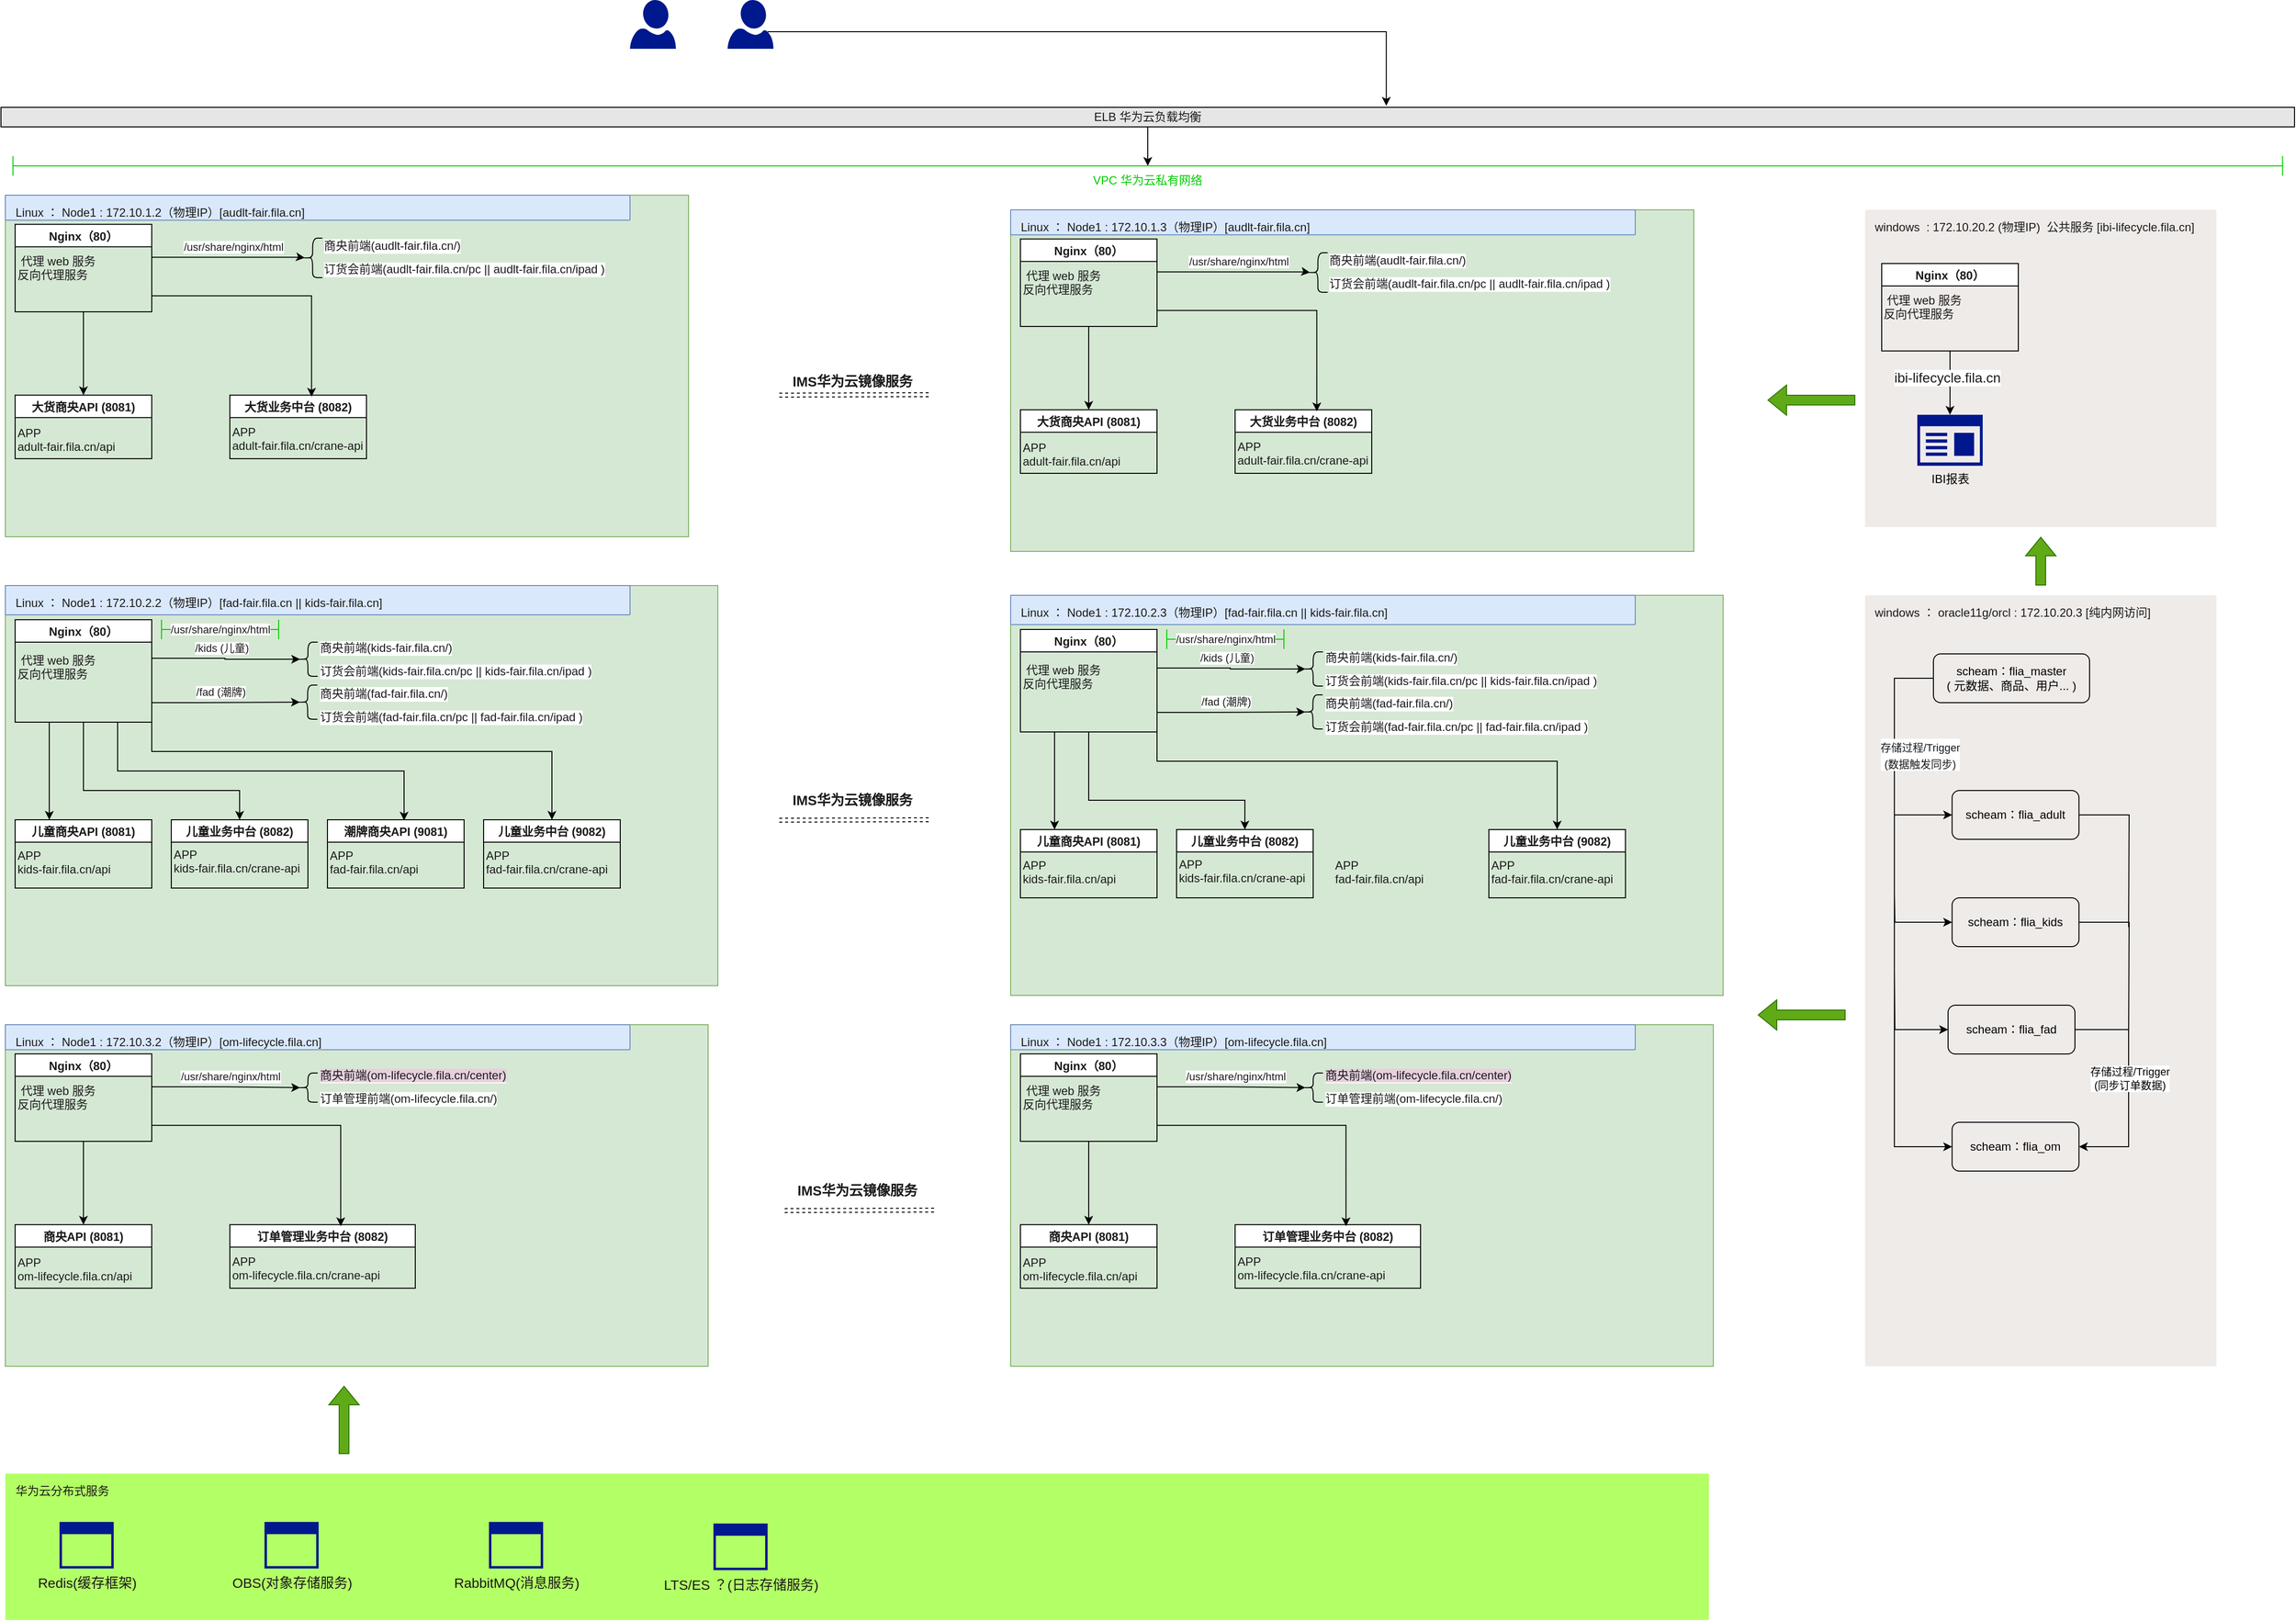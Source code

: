 <mxfile version="16.4.7" type="github">
  <diagram id="hieO9g39WpFTUk1VyaVL" name="Page-1">
    <mxGraphModel dx="1773" dy="591" grid="1" gridSize="10" guides="1" tooltips="1" connect="1" arrows="1" fold="1" page="1" pageScale="1" pageWidth="827" pageHeight="1169" math="0" shadow="0">
      <root>
        <mxCell id="0" />
        <mxCell id="1" parent="0" />
        <mxCell id="pbacP5-wRvRaZsXroCSK-2" value="" style="sketch=0;aspect=fixed;pointerEvents=1;shadow=0;dashed=0;html=1;strokeColor=none;labelPosition=center;verticalLabelPosition=bottom;verticalAlign=top;align=center;fillColor=#00188D;shape=mxgraph.azure.user" parent="1" vertex="1">
          <mxGeometry x="-85.5" y="160" width="47" height="50" as="geometry" />
        </mxCell>
        <mxCell id="pbacP5-wRvRaZsXroCSK-3" style="edgeStyle=orthogonalEdgeStyle;rounded=0;orthogonalLoop=1;jettySize=auto;html=1;entryX=0.604;entryY=-0.083;entryDx=0;entryDy=0;entryPerimeter=0;exitX=0.87;exitY=0.65;exitDx=0;exitDy=0;exitPerimeter=0;" parent="1" source="pbacP5-wRvRaZsXroCSK-4" target="pbacP5-wRvRaZsXroCSK-5" edge="1">
          <mxGeometry relative="1" as="geometry">
            <mxPoint x="214.195" y="255.005" as="targetPoint" />
            <Array as="points">
              <mxPoint x="689" y="193" />
            </Array>
          </mxGeometry>
        </mxCell>
        <mxCell id="pbacP5-wRvRaZsXroCSK-4" value="" style="sketch=0;aspect=fixed;pointerEvents=1;shadow=0;dashed=0;html=1;strokeColor=none;labelPosition=center;verticalLabelPosition=bottom;verticalAlign=top;align=center;fillColor=#00188D;shape=mxgraph.azure.user" parent="1" vertex="1">
          <mxGeometry x="14.5" y="160" width="47" height="50" as="geometry" />
        </mxCell>
        <mxCell id="pbacP5-wRvRaZsXroCSK-476" style="edgeStyle=orthogonalEdgeStyle;rounded=0;orthogonalLoop=1;jettySize=auto;html=1;exitX=0.5;exitY=1;exitDx=0;exitDy=0;entryX=0.5;entryY=0.5;entryDx=0;entryDy=0;entryPerimeter=0;fontSize=14;fontColor=#1A1A1A;startArrow=none;startFill=0;endArrow=classic;endFill=1;" parent="1" source="pbacP5-wRvRaZsXroCSK-5" target="pbacP5-wRvRaZsXroCSK-196" edge="1">
          <mxGeometry relative="1" as="geometry" />
        </mxCell>
        <mxCell id="pbacP5-wRvRaZsXroCSK-5" value="ELB 华为云负载均衡" style="rounded=0;whiteSpace=wrap;html=1;align=center;fontColor=#1A1A1A;fillColor=#E6E6E6;" parent="1" vertex="1">
          <mxGeometry x="-730" y="270" width="2350" height="20" as="geometry" />
        </mxCell>
        <mxCell id="pbacP5-wRvRaZsXroCSK-9" value="" style="group;fillColor=#d5e8d4;strokeColor=#82b366;" parent="1" vertex="1" connectable="0">
          <mxGeometry x="-725.5" y="360" width="700" height="350" as="geometry" />
        </mxCell>
        <mxCell id="pbacP5-wRvRaZsXroCSK-6" value="&lt;font color=&quot;#1a1a1a&quot;&gt;Linux ： Node1 : 172.10.1.2（物理IP）[audlt-fair.fila.cn]&lt;/font&gt;" style="sketch=0;points=[[0,0,0],[0.25,0,0],[0.5,0,0],[0.75,0,0],[1,0,0],[1,0.25,0],[1,0.5,0],[1,0.75,0],[1,1,0],[0.75,1,0],[0.5,1,0],[0.25,1,0],[0,1,0],[0,0.75,0],[0,0.5,0],[0,0.25,0]];rounded=1;absoluteArcSize=1;arcSize=2;html=1;strokeColor=#6c8ebf;shadow=0;dashed=0;fontSize=12;align=left;verticalAlign=top;spacing=10;spacingTop=-4;fillColor=#dae8fc;" parent="pbacP5-wRvRaZsXroCSK-9" vertex="1">
          <mxGeometry width="640" height="25.61" as="geometry" />
        </mxCell>
        <mxCell id="pbacP5-wRvRaZsXroCSK-8" value="" style="shape=image;html=1;verticalAlign=top;verticalLabelPosition=bottom;labelBackgroundColor=#ffffff;imageAspect=0;aspect=fixed;image=https://cdn0.iconfinder.com/data/icons/social-media-2104/24/social_media_social_media_logo_docker-128.png;fontColor=#1A1A1A;" parent="pbacP5-wRvRaZsXroCSK-9" vertex="1">
          <mxGeometry x="561.404" y="280" width="63.416" height="63.416" as="geometry" />
        </mxCell>
        <mxCell id="pbacP5-wRvRaZsXroCSK-18" value="" style="group" parent="pbacP5-wRvRaZsXroCSK-9" vertex="1" connectable="0">
          <mxGeometry x="10" y="29.878" width="140" height="89.634" as="geometry" />
        </mxCell>
        <mxCell id="pbacP5-wRvRaZsXroCSK-19" value="Nginx（80）" style="swimlane;fontColor=#1A1A1A;" parent="pbacP5-wRvRaZsXroCSK-18" vertex="1">
          <mxGeometry width="140" height="89.634" as="geometry">
            <mxRectangle x="10" y="40" width="70" height="23" as="alternateBounds" />
          </mxGeometry>
        </mxCell>
        <mxCell id="pbacP5-wRvRaZsXroCSK-20" value="&amp;nbsp;代理 web 服务&lt;br&gt;反向代理服务" style="text;html=1;strokeColor=none;fillColor=none;align=left;verticalAlign=top;whiteSpace=wrap;rounded=0;fontColor=#1A1A1A;horizontal=1;spacingTop=0;" parent="pbacP5-wRvRaZsXroCSK-18" vertex="1">
          <mxGeometry y="23.902" width="140" height="65.732" as="geometry" />
        </mxCell>
        <mxCell id="pbacP5-wRvRaZsXroCSK-26" style="edgeStyle=orthogonalEdgeStyle;rounded=0;orthogonalLoop=1;jettySize=auto;html=1;exitX=1.002;exitY=0.137;exitDx=0;exitDy=0;entryX=0.1;entryY=0.5;entryDx=0;entryDy=0;fontColor=#1A1A1A;exitPerimeter=0;entryPerimeter=0;" parent="pbacP5-wRvRaZsXroCSK-9" target="pbacP5-wRvRaZsXroCSK-47" edge="1">
          <mxGeometry relative="1" as="geometry">
            <mxPoint x="150.28" y="63.639" as="sourcePoint" />
            <mxPoint x="300" y="64.665" as="targetPoint" />
            <Array as="points">
              <mxPoint x="302" y="64" />
            </Array>
          </mxGeometry>
        </mxCell>
        <mxCell id="pbacP5-wRvRaZsXroCSK-140" value="&lt;span&gt;/usr/share/nginx/html&lt;/span&gt;" style="edgeLabel;html=1;align=center;verticalAlign=middle;resizable=0;points=[];fontColor=#1A1A1A;" parent="pbacP5-wRvRaZsXroCSK-26" vertex="1" connectable="0">
          <mxGeometry x="0.055" y="-1" relative="1" as="geometry">
            <mxPoint y="-12" as="offset" />
          </mxGeometry>
        </mxCell>
        <mxCell id="pbacP5-wRvRaZsXroCSK-47" value="" style="shape=curlyBracket;whiteSpace=wrap;html=1;rounded=1;labelBackgroundColor=#FFFFFF;fontColor=#1A1A1A;" parent="pbacP5-wRvRaZsXroCSK-9" vertex="1">
          <mxGeometry x="304.82" y="43.95" width="20" height="40.49" as="geometry" />
        </mxCell>
        <mxCell id="pbacP5-wRvRaZsXroCSK-53" style="edgeStyle=orthogonalEdgeStyle;rounded=0;orthogonalLoop=1;jettySize=auto;html=1;exitX=0.5;exitY=1;exitDx=0;exitDy=0;entryX=0.5;entryY=0;entryDx=0;entryDy=0;fontColor=#1A1A1A;startArrow=none;startFill=0;endArrow=classic;endFill=1;" parent="pbacP5-wRvRaZsXroCSK-9" source="pbacP5-wRvRaZsXroCSK-20" target="pbacP5-wRvRaZsXroCSK-64" edge="1">
          <mxGeometry relative="1" as="geometry">
            <mxPoint x="306" y="169.451" as="targetPoint" />
          </mxGeometry>
        </mxCell>
        <mxCell id="pbacP5-wRvRaZsXroCSK-63" value="" style="group" parent="pbacP5-wRvRaZsXroCSK-9" vertex="1" connectable="0">
          <mxGeometry x="10" y="204.88" width="140" height="65.12" as="geometry" />
        </mxCell>
        <mxCell id="pbacP5-wRvRaZsXroCSK-64" value="大货商央API (8081)" style="swimlane;fontColor=#1A1A1A;" parent="pbacP5-wRvRaZsXroCSK-63" vertex="1">
          <mxGeometry width="140" height="65.12" as="geometry">
            <mxRectangle x="10" y="40" width="70" height="23" as="alternateBounds" />
          </mxGeometry>
        </mxCell>
        <mxCell id="pbacP5-wRvRaZsXroCSK-101" value="" style="group" parent="pbacP5-wRvRaZsXroCSK-9" vertex="1" connectable="0">
          <mxGeometry x="230" y="204.88" width="140" height="65.12" as="geometry" />
        </mxCell>
        <mxCell id="pbacP5-wRvRaZsXroCSK-102" value="大货业务中台 (8082)" style="swimlane;fontColor=#1A1A1A;" parent="pbacP5-wRvRaZsXroCSK-101" vertex="1">
          <mxGeometry width="140" height="65.12" as="geometry">
            <mxRectangle x="10" y="40" width="70" height="23" as="alternateBounds" />
          </mxGeometry>
        </mxCell>
        <mxCell id="pbacP5-wRvRaZsXroCSK-103" value="APP&lt;br&gt;adult-fair.fila.cn/crane-api" style="text;html=1;strokeColor=none;fillColor=none;align=left;verticalAlign=top;whiteSpace=wrap;rounded=0;fontColor=#1A1A1A;horizontal=1;spacingTop=0;" parent="pbacP5-wRvRaZsXroCSK-102" vertex="1">
          <mxGeometry y="23.731" width="140" height="41.389" as="geometry" />
        </mxCell>
        <mxCell id="pbacP5-wRvRaZsXroCSK-137" style="edgeStyle=orthogonalEdgeStyle;rounded=0;orthogonalLoop=1;jettySize=auto;html=1;exitX=1;exitY=0.75;exitDx=0;exitDy=0;fontColor=#1A1A1A;startArrow=none;startFill=0;endArrow=classic;endFill=1;entryX=0.598;entryY=0.024;entryDx=0;entryDy=0;entryPerimeter=0;" parent="pbacP5-wRvRaZsXroCSK-9" source="pbacP5-wRvRaZsXroCSK-20" target="pbacP5-wRvRaZsXroCSK-102" edge="1">
          <mxGeometry relative="1" as="geometry">
            <mxPoint x="300" y="210" as="targetPoint" />
          </mxGeometry>
        </mxCell>
        <mxCell id="pbacP5-wRvRaZsXroCSK-65" value="APP&lt;br&gt;adult-fair.fila.cn/api" style="text;html=1;strokeColor=none;fillColor=none;align=left;verticalAlign=top;whiteSpace=wrap;rounded=0;fontColor=#1A1A1A;horizontal=1;spacingTop=0;" parent="pbacP5-wRvRaZsXroCSK-9" vertex="1">
          <mxGeometry x="10" y="230.003" width="140" height="43.821" as="geometry" />
        </mxCell>
        <mxCell id="pbacP5-wRvRaZsXroCSK-293" value="商央前端(audlt-fair.fila.cn/)" style="text;html=1;strokeColor=none;fillColor=none;align=left;verticalAlign=middle;whiteSpace=wrap;rounded=0;labelBackgroundColor=#FFFFFF;fontColor=#1A1A1A;" parent="pbacP5-wRvRaZsXroCSK-9" vertex="1">
          <mxGeometry x="324.82" y="43.95" width="180" height="17" as="geometry" />
        </mxCell>
        <mxCell id="pbacP5-wRvRaZsXroCSK-294" value="订货会前端(audlt-fair.fila.cn/pc || audlt-fair.fila.cn/ipad )" style="text;html=1;strokeColor=none;fillColor=none;align=left;verticalAlign=middle;whiteSpace=wrap;rounded=0;labelBackgroundColor=#FFFFFF;fontColor=#1A1A1A;" parent="pbacP5-wRvRaZsXroCSK-9" vertex="1">
          <mxGeometry x="324.82" y="67.95" width="300" height="17" as="geometry" />
        </mxCell>
        <mxCell id="pbacP5-wRvRaZsXroCSK-142" value="" style="shape=link;html=1;rounded=0;fontColor=#1A1A1A;startArrow=none;startFill=0;endArrow=classic;endFill=1;dashed=1;fontStyle=1;fontSize=14;" parent="1" edge="1">
          <mxGeometry width="100" relative="1" as="geometry">
            <mxPoint x="67.5" y="564.88" as="sourcePoint" />
            <mxPoint x="220.5" y="564.44" as="targetPoint" />
          </mxGeometry>
        </mxCell>
        <mxCell id="pbacP5-wRvRaZsXroCSK-143" value="lMS华为云镜像服务" style="edgeLabel;html=1;align=center;verticalAlign=middle;resizable=0;points=[];fontColor=#1A1A1A;fontStyle=1;fontSize=14;" parent="pbacP5-wRvRaZsXroCSK-142" vertex="1" connectable="0">
          <mxGeometry x="0.008" relative="1" as="geometry">
            <mxPoint x="-3" y="-14" as="offset" />
          </mxGeometry>
        </mxCell>
        <mxCell id="pbacP5-wRvRaZsXroCSK-164" value="" style="group;fillColor=#d5e8d4;strokeColor=#82b366;" parent="1" vertex="1" connectable="0">
          <mxGeometry x="-725.5" y="760" width="730" height="410" as="geometry" />
        </mxCell>
        <mxCell id="pbacP5-wRvRaZsXroCSK-165" value="&lt;font color=&quot;#1a1a1a&quot;&gt;Linux ： Node1 : 172.10.2.2（物理IP）[fad-fair.fila.cn || kids-fair.fila.cn]&lt;/font&gt;" style="sketch=0;points=[[0,0,0],[0.25,0,0],[0.5,0,0],[0.75,0,0],[1,0,0],[1,0.25,0],[1,0.5,0],[1,0.75,0],[1,1,0],[0.75,1,0],[0.5,1,0],[0.25,1,0],[0,1,0],[0,0.75,0],[0,0.5,0],[0,0.25,0]];rounded=1;absoluteArcSize=1;arcSize=2;html=1;strokeColor=#6c8ebf;shadow=0;dashed=0;fontSize=12;align=left;verticalAlign=top;spacing=10;spacingTop=-4;fillColor=#dae8fc;" parent="pbacP5-wRvRaZsXroCSK-164" vertex="1">
          <mxGeometry width="640" height="30" as="geometry" />
        </mxCell>
        <mxCell id="pbacP5-wRvRaZsXroCSK-166" value="" style="shape=image;html=1;verticalAlign=top;verticalLabelPosition=bottom;labelBackgroundColor=#ffffff;imageAspect=0;aspect=fixed;image=https://cdn0.iconfinder.com/data/icons/social-media-2104/24/social_media_social_media_logo_docker-128.png;fontColor=#1A1A1A;" parent="pbacP5-wRvRaZsXroCSK-164" vertex="1">
          <mxGeometry x="561.404" y="328" width="76.351" height="76.351" as="geometry" />
        </mxCell>
        <mxCell id="pbacP5-wRvRaZsXroCSK-167" value="" style="group" parent="pbacP5-wRvRaZsXroCSK-164" vertex="1" connectable="0">
          <mxGeometry x="10" y="35" width="140" height="105" as="geometry" />
        </mxCell>
        <mxCell id="pbacP5-wRvRaZsXroCSK-168" value="Nginx（80）" style="swimlane;fontColor=#1A1A1A;" parent="pbacP5-wRvRaZsXroCSK-167" vertex="1">
          <mxGeometry width="140" height="105" as="geometry">
            <mxRectangle x="10" y="40" width="70" height="23" as="alternateBounds" />
          </mxGeometry>
        </mxCell>
        <mxCell id="pbacP5-wRvRaZsXroCSK-169" value="&amp;nbsp;代理 web 服务&lt;br&gt;反向代理服务" style="text;html=1;strokeColor=none;fillColor=none;align=left;verticalAlign=top;whiteSpace=wrap;rounded=0;fontColor=#1A1A1A;horizontal=1;spacingTop=0;" parent="pbacP5-wRvRaZsXroCSK-167" vertex="1">
          <mxGeometry y="28" width="140" height="77" as="geometry" />
        </mxCell>
        <mxCell id="pbacP5-wRvRaZsXroCSK-170" style="edgeStyle=orthogonalEdgeStyle;rounded=0;orthogonalLoop=1;jettySize=auto;html=1;exitX=1.002;exitY=0.137;exitDx=0;exitDy=0;entryX=0.1;entryY=0.5;entryDx=0;entryDy=0;fontColor=#1A1A1A;exitPerimeter=0;entryPerimeter=0;" parent="pbacP5-wRvRaZsXroCSK-164" target="pbacP5-wRvRaZsXroCSK-176" edge="1">
          <mxGeometry relative="1" as="geometry">
            <mxPoint x="150.28" y="74.549" as="sourcePoint" />
            <mxPoint x="300" y="75.75" as="targetPoint" />
            <Array as="points">
              <mxPoint x="225" y="75" />
            </Array>
          </mxGeometry>
        </mxCell>
        <mxCell id="pbacP5-wRvRaZsXroCSK-171" value="/kids (儿童)" style="edgeLabel;html=1;align=center;verticalAlign=middle;resizable=0;points=[];fontColor=#1A1A1A;" parent="pbacP5-wRvRaZsXroCSK-170" vertex="1" connectable="0">
          <mxGeometry x="-0.128" y="3" relative="1" as="geometry">
            <mxPoint x="4" y="-8" as="offset" />
          </mxGeometry>
        </mxCell>
        <mxCell id="pbacP5-wRvRaZsXroCSK-172" value="&lt;span style=&quot;color: rgb(26 , 26 , 26) ; font-size: 11px ; background-color: rgb(255 , 255 , 255)&quot;&gt;/usr/share/nginx/html&lt;/span&gt;" style="shape=crossbar;whiteSpace=wrap;html=1;rounded=1;fillColor=none;strokeColor=#00CC00;" parent="pbacP5-wRvRaZsXroCSK-164" vertex="1">
          <mxGeometry x="160" y="35" width="120" height="20" as="geometry" />
        </mxCell>
        <mxCell id="pbacP5-wRvRaZsXroCSK-173" value="商央前端(kids-fair.fila.cn/)" style="text;html=1;strokeColor=none;fillColor=none;align=left;verticalAlign=middle;whiteSpace=wrap;rounded=0;labelBackgroundColor=#FFFFFF;fontColor=#1A1A1A;" parent="pbacP5-wRvRaZsXroCSK-164" vertex="1">
          <mxGeometry x="320" y="55" width="180" height="17" as="geometry" />
        </mxCell>
        <mxCell id="pbacP5-wRvRaZsXroCSK-174" value="订货会前端(kids-fair.fila.cn/pc || kids-fair.fila.cn/ipad )" style="text;html=1;strokeColor=none;fillColor=none;align=left;verticalAlign=middle;whiteSpace=wrap;rounded=0;labelBackgroundColor=#FFFFFF;fontColor=#1A1A1A;" parent="pbacP5-wRvRaZsXroCSK-164" vertex="1">
          <mxGeometry x="320" y="79" width="300" height="17" as="geometry" />
        </mxCell>
        <mxCell id="pbacP5-wRvRaZsXroCSK-176" value="" style="shape=curlyBracket;whiteSpace=wrap;html=1;rounded=1;labelBackgroundColor=#FFFFFF;fontColor=#1A1A1A;" parent="pbacP5-wRvRaZsXroCSK-164" vertex="1">
          <mxGeometry x="300" y="58" width="20" height="35" as="geometry" />
        </mxCell>
        <mxCell id="pbacP5-wRvRaZsXroCSK-177" style="edgeStyle=orthogonalEdgeStyle;rounded=0;orthogonalLoop=1;jettySize=auto;html=1;entryX=0.1;entryY=0.5;entryDx=0;entryDy=0;fontColor=#1A1A1A;entryPerimeter=0;" parent="pbacP5-wRvRaZsXroCSK-164" source="pbacP5-wRvRaZsXroCSK-169" target="pbacP5-wRvRaZsXroCSK-180" edge="1">
          <mxGeometry relative="1" as="geometry">
            <mxPoint x="150.0" y="118.549" as="sourcePoint" />
            <mxPoint x="639.72" y="-100.25" as="targetPoint" />
            <Array as="points">
              <mxPoint x="200" y="120" />
              <mxPoint x="200" y="120" />
            </Array>
          </mxGeometry>
        </mxCell>
        <mxCell id="pbacP5-wRvRaZsXroCSK-178" value="/fad (潮牌)" style="edgeLabel;html=1;align=center;verticalAlign=middle;resizable=0;points=[];fontColor=#1A1A1A;" parent="pbacP5-wRvRaZsXroCSK-177" vertex="1" connectable="0">
          <mxGeometry x="-0.128" y="3" relative="1" as="geometry">
            <mxPoint x="4" y="-8" as="offset" />
          </mxGeometry>
        </mxCell>
        <mxCell id="pbacP5-wRvRaZsXroCSK-180" value="" style="shape=curlyBracket;whiteSpace=wrap;html=1;rounded=1;labelBackgroundColor=#FFFFFF;fontColor=#1A1A1A;" parent="pbacP5-wRvRaZsXroCSK-164" vertex="1">
          <mxGeometry x="299.72" y="102" width="20" height="35" as="geometry" />
        </mxCell>
        <mxCell id="pbacP5-wRvRaZsXroCSK-187" value="" style="group" parent="pbacP5-wRvRaZsXroCSK-164" vertex="1" connectable="0">
          <mxGeometry x="10" y="240" width="140" height="70" as="geometry" />
        </mxCell>
        <mxCell id="pbacP5-wRvRaZsXroCSK-188" value="儿童商央API (8081)" style="swimlane;fontColor=#1A1A1A;" parent="pbacP5-wRvRaZsXroCSK-187" vertex="1">
          <mxGeometry width="140" height="70" as="geometry">
            <mxRectangle x="10" y="40" width="70" height="23" as="alternateBounds" />
          </mxGeometry>
        </mxCell>
        <mxCell id="pbacP5-wRvRaZsXroCSK-190" value="" style="group" parent="pbacP5-wRvRaZsXroCSK-164" vertex="1" connectable="0">
          <mxGeometry x="170" y="240" width="140" height="70" as="geometry" />
        </mxCell>
        <mxCell id="pbacP5-wRvRaZsXroCSK-191" value="儿童业务中台 (8082)" style="swimlane;fontColor=#1A1A1A;" parent="pbacP5-wRvRaZsXroCSK-190" vertex="1">
          <mxGeometry width="140" height="70" as="geometry">
            <mxRectangle x="10" y="40" width="70" height="23" as="alternateBounds" />
          </mxGeometry>
        </mxCell>
        <mxCell id="pbacP5-wRvRaZsXroCSK-192" value="APP&lt;br&gt;kids-fair.fila.cn/crane-api" style="text;html=1;strokeColor=none;fillColor=none;align=left;verticalAlign=top;whiteSpace=wrap;rounded=0;fontColor=#1A1A1A;horizontal=1;spacingTop=0;" parent="pbacP5-wRvRaZsXroCSK-191" vertex="1">
          <mxGeometry y="21.657" width="140" height="48.343" as="geometry" />
        </mxCell>
        <mxCell id="pbacP5-wRvRaZsXroCSK-209" value="" style="group" parent="pbacP5-wRvRaZsXroCSK-164" vertex="1" connectable="0">
          <mxGeometry x="490" y="240" width="140" height="70" as="geometry" />
        </mxCell>
        <mxCell id="pbacP5-wRvRaZsXroCSK-210" value="儿童业务中台 (9082)" style="swimlane;fontColor=#1A1A1A;" parent="pbacP5-wRvRaZsXroCSK-209" vertex="1">
          <mxGeometry width="140" height="70" as="geometry">
            <mxRectangle x="10" y="40" width="70" height="23" as="alternateBounds" />
          </mxGeometry>
        </mxCell>
        <mxCell id="pbacP5-wRvRaZsXroCSK-214" style="edgeStyle=orthogonalEdgeStyle;rounded=0;orthogonalLoop=1;jettySize=auto;html=1;exitX=0.25;exitY=1;exitDx=0;exitDy=0;fontSize=14;fontColor=#1A1A1A;startArrow=none;startFill=0;endArrow=classic;endFill=1;" parent="pbacP5-wRvRaZsXroCSK-164" source="pbacP5-wRvRaZsXroCSK-169" target="pbacP5-wRvRaZsXroCSK-188" edge="1">
          <mxGeometry relative="1" as="geometry">
            <Array as="points">
              <mxPoint x="45" y="210" />
              <mxPoint x="45" y="210" />
            </Array>
          </mxGeometry>
        </mxCell>
        <mxCell id="pbacP5-wRvRaZsXroCSK-215" style="edgeStyle=orthogonalEdgeStyle;rounded=0;orthogonalLoop=1;jettySize=auto;html=1;exitX=0.5;exitY=1;exitDx=0;exitDy=0;entryX=0.5;entryY=0;entryDx=0;entryDy=0;fontSize=14;fontColor=#1A1A1A;startArrow=none;startFill=0;endArrow=classic;endFill=1;" parent="pbacP5-wRvRaZsXroCSK-164" source="pbacP5-wRvRaZsXroCSK-169" target="pbacP5-wRvRaZsXroCSK-191" edge="1">
          <mxGeometry relative="1" as="geometry">
            <Array as="points">
              <mxPoint x="80" y="210" />
              <mxPoint x="240" y="210" />
            </Array>
          </mxGeometry>
        </mxCell>
        <mxCell id="pbacP5-wRvRaZsXroCSK-217" style="edgeStyle=orthogonalEdgeStyle;rounded=0;orthogonalLoop=1;jettySize=auto;html=1;exitX=1;exitY=1;exitDx=0;exitDy=0;fontSize=14;fontColor=#1A1A1A;startArrow=none;startFill=0;endArrow=classic;endFill=1;" parent="pbacP5-wRvRaZsXroCSK-164" source="pbacP5-wRvRaZsXroCSK-169" target="pbacP5-wRvRaZsXroCSK-210" edge="1">
          <mxGeometry relative="1" as="geometry">
            <Array as="points">
              <mxPoint x="150" y="170" />
              <mxPoint x="560" y="170" />
            </Array>
          </mxGeometry>
        </mxCell>
        <mxCell id="pbacP5-wRvRaZsXroCSK-208" value="APP&lt;br&gt;fad-fair.fila.cn/api" style="text;html=1;strokeColor=none;fillColor=none;align=left;verticalAlign=top;whiteSpace=wrap;rounded=0;fontColor=#1A1A1A;horizontal=1;spacingTop=0;" parent="pbacP5-wRvRaZsXroCSK-164" vertex="1">
          <mxGeometry x="330" y="263" width="140" height="47" as="geometry" />
        </mxCell>
        <mxCell id="pbacP5-wRvRaZsXroCSK-211" value="APP&lt;br&gt;fad-fair.fila.cn/crane-api" style="text;html=1;strokeColor=none;fillColor=none;align=left;verticalAlign=top;whiteSpace=wrap;rounded=0;fontColor=#1A1A1A;horizontal=1;spacingTop=0;" parent="pbacP5-wRvRaZsXroCSK-164" vertex="1">
          <mxGeometry x="490" y="263" width="140" height="47" as="geometry" />
        </mxCell>
        <mxCell id="pbacP5-wRvRaZsXroCSK-189" value="APP&lt;br&gt;kids-fair.fila.cn/api" style="text;html=1;strokeColor=none;fillColor=none;align=left;verticalAlign=top;whiteSpace=wrap;rounded=0;fontColor=#1A1A1A;horizontal=1;spacingTop=0;" parent="pbacP5-wRvRaZsXroCSK-164" vertex="1">
          <mxGeometry x="10" y="263" width="140" height="47" as="geometry" />
        </mxCell>
        <mxCell id="pbacP5-wRvRaZsXroCSK-290" value="商央前端(fad-fair.fila.cn/)" style="text;html=1;strokeColor=none;fillColor=none;align=left;verticalAlign=middle;whiteSpace=wrap;rounded=0;labelBackgroundColor=#FFFFFF;fontColor=#1A1A1A;" parent="pbacP5-wRvRaZsXroCSK-164" vertex="1">
          <mxGeometry x="320" y="102" width="180" height="17" as="geometry" />
        </mxCell>
        <mxCell id="pbacP5-wRvRaZsXroCSK-291" value="订货会前端(fad-fair.fila.cn/pc || fad-fair.fila.cn/ipad )" style="text;html=1;strokeColor=none;fillColor=none;align=left;verticalAlign=middle;whiteSpace=wrap;rounded=0;labelBackgroundColor=#FFFFFF;fontColor=#1A1A1A;" parent="pbacP5-wRvRaZsXroCSK-164" vertex="1">
          <mxGeometry x="320" y="126" width="300" height="17" as="geometry" />
        </mxCell>
        <mxCell id="pbacP5-wRvRaZsXroCSK-196" value="&lt;br&gt;&lt;br&gt;VPC 华为云私有网络" style="shape=crossbar;whiteSpace=wrap;html=1;rounded=1;fillColor=none;strokeColor=#00CC00;fontColor=#00CC00;" parent="1" vertex="1">
          <mxGeometry x="-717.75" y="320" width="2325.5" height="20" as="geometry" />
        </mxCell>
        <mxCell id="pbacP5-wRvRaZsXroCSK-206" value="" style="group" parent="1" vertex="1" connectable="0">
          <mxGeometry x="-395.5" y="1000" width="140" height="70" as="geometry" />
        </mxCell>
        <mxCell id="pbacP5-wRvRaZsXroCSK-207" value="潮牌商央API (9081)" style="swimlane;fontColor=#1A1A1A;" parent="pbacP5-wRvRaZsXroCSK-206" vertex="1">
          <mxGeometry width="140" height="70" as="geometry">
            <mxRectangle x="10" y="40" width="70" height="23" as="alternateBounds" />
          </mxGeometry>
        </mxCell>
        <mxCell id="pbacP5-wRvRaZsXroCSK-216" style="edgeStyle=orthogonalEdgeStyle;rounded=0;orthogonalLoop=1;jettySize=auto;html=1;exitX=0.75;exitY=1;exitDx=0;exitDy=0;entryX=0.561;entryY=0.011;entryDx=0;entryDy=0;entryPerimeter=0;fontSize=14;fontColor=#1A1A1A;startArrow=none;startFill=0;endArrow=classic;endFill=1;" parent="1" source="pbacP5-wRvRaZsXroCSK-169" target="pbacP5-wRvRaZsXroCSK-207" edge="1">
          <mxGeometry relative="1" as="geometry">
            <Array as="points">
              <mxPoint x="-610.5" y="950" />
              <mxPoint x="-316.5" y="950" />
            </Array>
          </mxGeometry>
        </mxCell>
        <mxCell id="pbacP5-wRvRaZsXroCSK-268" value="" style="shape=link;html=1;rounded=0;fontColor=#1A1A1A;startArrow=none;startFill=0;endArrow=classic;endFill=1;dashed=1;fontStyle=1;fontSize=14;" parent="1" edge="1">
          <mxGeometry width="100" relative="1" as="geometry">
            <mxPoint x="67.5" y="1000.44" as="sourcePoint" />
            <mxPoint x="220.5" y="1000" as="targetPoint" />
          </mxGeometry>
        </mxCell>
        <mxCell id="pbacP5-wRvRaZsXroCSK-269" value="lMS华为云镜像服务" style="edgeLabel;html=1;align=center;verticalAlign=middle;resizable=0;points=[];fontColor=#1A1A1A;fontStyle=1;fontSize=14;" parent="pbacP5-wRvRaZsXroCSK-268" vertex="1" connectable="0">
          <mxGeometry x="0.008" relative="1" as="geometry">
            <mxPoint x="-3" y="-20" as="offset" />
          </mxGeometry>
        </mxCell>
        <mxCell id="pbacP5-wRvRaZsXroCSK-270" value="" style="group;fillColor=#d5e8d4;strokeColor=#82b366;" parent="1" vertex="1" connectable="0">
          <mxGeometry x="-725.5" y="1210" width="720" height="350" as="geometry" />
        </mxCell>
        <mxCell id="pbacP5-wRvRaZsXroCSK-271" value="&lt;font color=&quot;#1a1a1a&quot;&gt;Linux ： Node1 : 172.10.3.2（物理IP）[om-lifecycle.fila.cn]&lt;/font&gt;" style="sketch=0;points=[[0,0,0],[0.25,0,0],[0.5,0,0],[0.75,0,0],[1,0,0],[1,0.25,0],[1,0.5,0],[1,0.75,0],[1,1,0],[0.75,1,0],[0.5,1,0],[0.25,1,0],[0,1,0],[0,0.75,0],[0,0.5,0],[0,0.25,0]];rounded=1;absoluteArcSize=1;arcSize=2;html=1;strokeColor=#6c8ebf;shadow=0;dashed=0;fontSize=12;align=left;verticalAlign=top;spacing=10;spacingTop=-4;fillColor=#dae8fc;" parent="pbacP5-wRvRaZsXroCSK-270" vertex="1">
          <mxGeometry width="640" height="25.61" as="geometry" />
        </mxCell>
        <mxCell id="pbacP5-wRvRaZsXroCSK-272" value="" style="shape=image;html=1;verticalAlign=top;verticalLabelPosition=bottom;labelBackgroundColor=#ffffff;imageAspect=0;aspect=fixed;image=https://cdn0.iconfinder.com/data/icons/social-media-2104/24/social_media_social_media_logo_docker-128.png;fontColor=#1A1A1A;" parent="pbacP5-wRvRaZsXroCSK-270" vertex="1">
          <mxGeometry x="561.404" y="280" width="63.416" height="63.416" as="geometry" />
        </mxCell>
        <mxCell id="pbacP5-wRvRaZsXroCSK-273" value="" style="group" parent="pbacP5-wRvRaZsXroCSK-270" vertex="1" connectable="0">
          <mxGeometry x="10" y="29.878" width="140" height="89.634" as="geometry" />
        </mxCell>
        <mxCell id="pbacP5-wRvRaZsXroCSK-274" value="Nginx（80）" style="swimlane;fontColor=#1A1A1A;" parent="pbacP5-wRvRaZsXroCSK-273" vertex="1">
          <mxGeometry width="140" height="89.634" as="geometry">
            <mxRectangle x="10" y="40" width="70" height="23" as="alternateBounds" />
          </mxGeometry>
        </mxCell>
        <mxCell id="pbacP5-wRvRaZsXroCSK-275" value="&amp;nbsp;代理 web 服务&lt;br&gt;反向代理服务" style="text;html=1;strokeColor=none;fillColor=none;align=left;verticalAlign=top;whiteSpace=wrap;rounded=0;fontColor=#1A1A1A;horizontal=1;spacingTop=0;" parent="pbacP5-wRvRaZsXroCSK-273" vertex="1">
          <mxGeometry y="23.902" width="140" height="65.732" as="geometry" />
        </mxCell>
        <mxCell id="pbacP5-wRvRaZsXroCSK-276" style="edgeStyle=orthogonalEdgeStyle;rounded=0;orthogonalLoop=1;jettySize=auto;html=1;exitX=1.002;exitY=0.137;exitDx=0;exitDy=0;entryX=0.1;entryY=0.5;entryDx=0;entryDy=0;fontColor=#1A1A1A;exitPerimeter=0;entryPerimeter=0;" parent="pbacP5-wRvRaZsXroCSK-270" target="pbacP5-wRvRaZsXroCSK-280" edge="1">
          <mxGeometry relative="1" as="geometry">
            <mxPoint x="150.28" y="63.639" as="sourcePoint" />
            <mxPoint x="300" y="64.665" as="targetPoint" />
            <Array as="points">
              <mxPoint x="225" y="64.024" />
            </Array>
          </mxGeometry>
        </mxCell>
        <mxCell id="pbacP5-wRvRaZsXroCSK-277" value="&lt;span&gt;/usr/share/nginx/html&lt;/span&gt;" style="edgeLabel;html=1;align=center;verticalAlign=middle;resizable=0;points=[];fontColor=#1A1A1A;" parent="pbacP5-wRvRaZsXroCSK-276" vertex="1" connectable="0">
          <mxGeometry x="0.055" y="-1" relative="1" as="geometry">
            <mxPoint y="-12" as="offset" />
          </mxGeometry>
        </mxCell>
        <mxCell id="pbacP5-wRvRaZsXroCSK-280" value="" style="shape=curlyBracket;whiteSpace=wrap;html=1;rounded=1;labelBackgroundColor=#FFFFFF;fontColor=#1A1A1A;" parent="pbacP5-wRvRaZsXroCSK-270" vertex="1">
          <mxGeometry x="300" y="49.512" width="20" height="29.878" as="geometry" />
        </mxCell>
        <mxCell id="pbacP5-wRvRaZsXroCSK-281" style="edgeStyle=orthogonalEdgeStyle;rounded=0;orthogonalLoop=1;jettySize=auto;html=1;exitX=0.5;exitY=1;exitDx=0;exitDy=0;entryX=0.5;entryY=0;entryDx=0;entryDy=0;fontColor=#1A1A1A;startArrow=none;startFill=0;endArrow=classic;endFill=1;" parent="pbacP5-wRvRaZsXroCSK-270" source="pbacP5-wRvRaZsXroCSK-275" target="pbacP5-wRvRaZsXroCSK-283" edge="1">
          <mxGeometry relative="1" as="geometry">
            <mxPoint x="306" y="169.451" as="targetPoint" />
          </mxGeometry>
        </mxCell>
        <mxCell id="pbacP5-wRvRaZsXroCSK-282" value="" style="group" parent="pbacP5-wRvRaZsXroCSK-270" vertex="1" connectable="0">
          <mxGeometry x="10" y="204.88" width="140" height="65.12" as="geometry" />
        </mxCell>
        <mxCell id="pbacP5-wRvRaZsXroCSK-283" value="商央API (8081)" style="swimlane;fontColor=#1A1A1A;" parent="pbacP5-wRvRaZsXroCSK-282" vertex="1">
          <mxGeometry width="140" height="65.12" as="geometry">
            <mxRectangle x="10" y="40" width="70" height="23" as="alternateBounds" />
          </mxGeometry>
        </mxCell>
        <mxCell id="pbacP5-wRvRaZsXroCSK-284" value="" style="group" parent="pbacP5-wRvRaZsXroCSK-270" vertex="1" connectable="0">
          <mxGeometry x="230" y="204.88" width="190" height="65.12" as="geometry" />
        </mxCell>
        <mxCell id="pbacP5-wRvRaZsXroCSK-285" value="订单管理业务中台 (8082)" style="swimlane;fontColor=#1A1A1A;" parent="pbacP5-wRvRaZsXroCSK-284" vertex="1">
          <mxGeometry width="190" height="65.12" as="geometry">
            <mxRectangle x="10" y="40" width="70" height="23" as="alternateBounds" />
          </mxGeometry>
        </mxCell>
        <mxCell id="pbacP5-wRvRaZsXroCSK-286" value="APP&lt;br&gt;om-lifecycle.fila.cn/crane-api" style="text;html=1;strokeColor=none;fillColor=none;align=left;verticalAlign=top;whiteSpace=wrap;rounded=0;fontColor=#1A1A1A;horizontal=1;spacingTop=0;" parent="pbacP5-wRvRaZsXroCSK-285" vertex="1">
          <mxGeometry y="23.731" width="190" height="41.389" as="geometry" />
        </mxCell>
        <mxCell id="pbacP5-wRvRaZsXroCSK-287" style="edgeStyle=orthogonalEdgeStyle;rounded=0;orthogonalLoop=1;jettySize=auto;html=1;exitX=1;exitY=0.75;exitDx=0;exitDy=0;fontColor=#1A1A1A;startArrow=none;startFill=0;endArrow=classic;endFill=1;entryX=0.598;entryY=0.024;entryDx=0;entryDy=0;entryPerimeter=0;" parent="pbacP5-wRvRaZsXroCSK-270" source="pbacP5-wRvRaZsXroCSK-275" target="pbacP5-wRvRaZsXroCSK-285" edge="1">
          <mxGeometry relative="1" as="geometry">
            <mxPoint x="300" y="210" as="targetPoint" />
          </mxGeometry>
        </mxCell>
        <mxCell id="pbacP5-wRvRaZsXroCSK-288" value="APP&lt;br&gt;om-lifecycle.fila.cn/api" style="text;html=1;strokeColor=none;fillColor=none;align=left;verticalAlign=top;whiteSpace=wrap;rounded=0;fontColor=#1A1A1A;horizontal=1;spacingTop=0;" parent="pbacP5-wRvRaZsXroCSK-270" vertex="1">
          <mxGeometry x="10" y="230.003" width="140" height="43.821" as="geometry" />
        </mxCell>
        <mxCell id="pbacP5-wRvRaZsXroCSK-295" value="&lt;span style=&quot;background-color: rgb(230 , 208 , 222)&quot;&gt;商央前端(om-lifecycle.fila.cn/center)&lt;/span&gt;" style="text;html=1;strokeColor=none;fillColor=none;align=left;verticalAlign=middle;whiteSpace=wrap;rounded=0;labelBackgroundColor=#FFFFFF;fontColor=#1A1A1A;" parent="pbacP5-wRvRaZsXroCSK-270" vertex="1">
          <mxGeometry x="320" y="43.95" width="290" height="17" as="geometry" />
        </mxCell>
        <mxCell id="pbacP5-wRvRaZsXroCSK-296" value="订单管理前端(om-lifecycle.fila.cn/)" style="text;html=1;strokeColor=none;fillColor=none;align=left;verticalAlign=middle;whiteSpace=wrap;rounded=0;labelBackgroundColor=#FFFFFF;fontColor=#1A1A1A;" parent="pbacP5-wRvRaZsXroCSK-270" vertex="1">
          <mxGeometry x="320" y="67.95" width="300" height="17" as="geometry" />
        </mxCell>
        <mxCell id="pbacP5-wRvRaZsXroCSK-368" value="" style="group;fillColor=#d5e8d4;strokeColor=#82b366;" parent="1" vertex="1" connectable="0">
          <mxGeometry x="304.5" y="375" width="700" height="350" as="geometry" />
        </mxCell>
        <mxCell id="pbacP5-wRvRaZsXroCSK-369" value="&lt;font color=&quot;#1a1a1a&quot;&gt;Linux ： Node1 : 172.10.1.3（物理IP）[audlt-fair.fila.cn]&lt;/font&gt;" style="sketch=0;points=[[0,0,0],[0.25,0,0],[0.5,0,0],[0.75,0,0],[1,0,0],[1,0.25,0],[1,0.5,0],[1,0.75,0],[1,1,0],[0.75,1,0],[0.5,1,0],[0.25,1,0],[0,1,0],[0,0.75,0],[0,0.5,0],[0,0.25,0]];rounded=1;absoluteArcSize=1;arcSize=2;html=1;strokeColor=#6c8ebf;shadow=0;dashed=0;fontSize=12;align=left;verticalAlign=top;spacing=10;spacingTop=-4;fillColor=#dae8fc;" parent="pbacP5-wRvRaZsXroCSK-368" vertex="1">
          <mxGeometry width="640" height="25.61" as="geometry" />
        </mxCell>
        <mxCell id="pbacP5-wRvRaZsXroCSK-370" value="" style="shape=image;html=1;verticalAlign=top;verticalLabelPosition=bottom;labelBackgroundColor=#ffffff;imageAspect=0;aspect=fixed;image=https://cdn0.iconfinder.com/data/icons/social-media-2104/24/social_media_social_media_logo_docker-128.png;fontColor=#1A1A1A;" parent="pbacP5-wRvRaZsXroCSK-368" vertex="1">
          <mxGeometry x="561.404" y="280" width="63.416" height="63.416" as="geometry" />
        </mxCell>
        <mxCell id="pbacP5-wRvRaZsXroCSK-371" value="" style="group" parent="pbacP5-wRvRaZsXroCSK-368" vertex="1" connectable="0">
          <mxGeometry x="10" y="29.878" width="140" height="89.634" as="geometry" />
        </mxCell>
        <mxCell id="pbacP5-wRvRaZsXroCSK-372" value="Nginx（80）" style="swimlane;fontColor=#1A1A1A;" parent="pbacP5-wRvRaZsXroCSK-371" vertex="1">
          <mxGeometry width="140" height="89.634" as="geometry">
            <mxRectangle x="10" y="40" width="70" height="23" as="alternateBounds" />
          </mxGeometry>
        </mxCell>
        <mxCell id="pbacP5-wRvRaZsXroCSK-373" value="&amp;nbsp;代理 web 服务&lt;br&gt;反向代理服务" style="text;html=1;strokeColor=none;fillColor=none;align=left;verticalAlign=top;whiteSpace=wrap;rounded=0;fontColor=#1A1A1A;horizontal=1;spacingTop=0;" parent="pbacP5-wRvRaZsXroCSK-371" vertex="1">
          <mxGeometry y="23.902" width="140" height="65.732" as="geometry" />
        </mxCell>
        <mxCell id="pbacP5-wRvRaZsXroCSK-374" style="edgeStyle=orthogonalEdgeStyle;rounded=0;orthogonalLoop=1;jettySize=auto;html=1;exitX=1.002;exitY=0.137;exitDx=0;exitDy=0;entryX=0.1;entryY=0.5;entryDx=0;entryDy=0;fontColor=#1A1A1A;exitPerimeter=0;entryPerimeter=0;" parent="pbacP5-wRvRaZsXroCSK-368" target="pbacP5-wRvRaZsXroCSK-376" edge="1">
          <mxGeometry relative="1" as="geometry">
            <mxPoint x="150.28" y="63.639" as="sourcePoint" />
            <mxPoint x="300" y="64.665" as="targetPoint" />
            <Array as="points">
              <mxPoint x="302" y="64" />
            </Array>
          </mxGeometry>
        </mxCell>
        <mxCell id="pbacP5-wRvRaZsXroCSK-375" value="&lt;span&gt;/usr/share/nginx/html&lt;/span&gt;" style="edgeLabel;html=1;align=center;verticalAlign=middle;resizable=0;points=[];fontColor=#1A1A1A;" parent="pbacP5-wRvRaZsXroCSK-374" vertex="1" connectable="0">
          <mxGeometry x="0.055" y="-1" relative="1" as="geometry">
            <mxPoint y="-12" as="offset" />
          </mxGeometry>
        </mxCell>
        <mxCell id="pbacP5-wRvRaZsXroCSK-376" value="" style="shape=curlyBracket;whiteSpace=wrap;html=1;rounded=1;labelBackgroundColor=#FFFFFF;fontColor=#1A1A1A;" parent="pbacP5-wRvRaZsXroCSK-368" vertex="1">
          <mxGeometry x="304.82" y="43.95" width="20" height="40.49" as="geometry" />
        </mxCell>
        <mxCell id="pbacP5-wRvRaZsXroCSK-377" style="edgeStyle=orthogonalEdgeStyle;rounded=0;orthogonalLoop=1;jettySize=auto;html=1;exitX=0.5;exitY=1;exitDx=0;exitDy=0;entryX=0.5;entryY=0;entryDx=0;entryDy=0;fontColor=#1A1A1A;startArrow=none;startFill=0;endArrow=classic;endFill=1;" parent="pbacP5-wRvRaZsXroCSK-368" source="pbacP5-wRvRaZsXroCSK-373" target="pbacP5-wRvRaZsXroCSK-379" edge="1">
          <mxGeometry relative="1" as="geometry">
            <mxPoint x="306" y="169.451" as="targetPoint" />
          </mxGeometry>
        </mxCell>
        <mxCell id="pbacP5-wRvRaZsXroCSK-378" value="" style="group" parent="pbacP5-wRvRaZsXroCSK-368" vertex="1" connectable="0">
          <mxGeometry x="10" y="204.88" width="140" height="65.12" as="geometry" />
        </mxCell>
        <mxCell id="pbacP5-wRvRaZsXroCSK-379" value="大货商央API (8081)" style="swimlane;fontColor=#1A1A1A;" parent="pbacP5-wRvRaZsXroCSK-378" vertex="1">
          <mxGeometry width="140" height="65.12" as="geometry">
            <mxRectangle x="10" y="40" width="70" height="23" as="alternateBounds" />
          </mxGeometry>
        </mxCell>
        <mxCell id="pbacP5-wRvRaZsXroCSK-380" value="" style="group" parent="pbacP5-wRvRaZsXroCSK-368" vertex="1" connectable="0">
          <mxGeometry x="230" y="204.88" width="140" height="65.12" as="geometry" />
        </mxCell>
        <mxCell id="pbacP5-wRvRaZsXroCSK-381" value="大货业务中台 (8082)" style="swimlane;fontColor=#1A1A1A;" parent="pbacP5-wRvRaZsXroCSK-380" vertex="1">
          <mxGeometry width="140" height="65.12" as="geometry">
            <mxRectangle x="10" y="40" width="70" height="23" as="alternateBounds" />
          </mxGeometry>
        </mxCell>
        <mxCell id="pbacP5-wRvRaZsXroCSK-382" value="APP&lt;br&gt;adult-fair.fila.cn/crane-api" style="text;html=1;strokeColor=none;fillColor=none;align=left;verticalAlign=top;whiteSpace=wrap;rounded=0;fontColor=#1A1A1A;horizontal=1;spacingTop=0;" parent="pbacP5-wRvRaZsXroCSK-381" vertex="1">
          <mxGeometry y="23.731" width="140" height="41.389" as="geometry" />
        </mxCell>
        <mxCell id="pbacP5-wRvRaZsXroCSK-383" style="edgeStyle=orthogonalEdgeStyle;rounded=0;orthogonalLoop=1;jettySize=auto;html=1;exitX=1;exitY=0.75;exitDx=0;exitDy=0;fontColor=#1A1A1A;startArrow=none;startFill=0;endArrow=classic;endFill=1;entryX=0.598;entryY=0.024;entryDx=0;entryDy=0;entryPerimeter=0;" parent="pbacP5-wRvRaZsXroCSK-368" source="pbacP5-wRvRaZsXroCSK-373" target="pbacP5-wRvRaZsXroCSK-381" edge="1">
          <mxGeometry relative="1" as="geometry">
            <mxPoint x="300" y="210" as="targetPoint" />
          </mxGeometry>
        </mxCell>
        <mxCell id="pbacP5-wRvRaZsXroCSK-384" value="APP&lt;br&gt;adult-fair.fila.cn/api" style="text;html=1;strokeColor=none;fillColor=none;align=left;verticalAlign=top;whiteSpace=wrap;rounded=0;fontColor=#1A1A1A;horizontal=1;spacingTop=0;" parent="pbacP5-wRvRaZsXroCSK-368" vertex="1">
          <mxGeometry x="10" y="230.003" width="140" height="43.821" as="geometry" />
        </mxCell>
        <mxCell id="pbacP5-wRvRaZsXroCSK-385" value="商央前端(audlt-fair.fila.cn/)" style="text;html=1;strokeColor=none;fillColor=none;align=left;verticalAlign=middle;whiteSpace=wrap;rounded=0;labelBackgroundColor=#FFFFFF;fontColor=#1A1A1A;" parent="pbacP5-wRvRaZsXroCSK-368" vertex="1">
          <mxGeometry x="324.82" y="43.95" width="180" height="17" as="geometry" />
        </mxCell>
        <mxCell id="pbacP5-wRvRaZsXroCSK-386" value="订货会前端(audlt-fair.fila.cn/pc || audlt-fair.fila.cn/ipad )" style="text;html=1;strokeColor=none;fillColor=none;align=left;verticalAlign=middle;whiteSpace=wrap;rounded=0;labelBackgroundColor=#FFFFFF;fontColor=#1A1A1A;" parent="pbacP5-wRvRaZsXroCSK-368" vertex="1">
          <mxGeometry x="324.82" y="67.95" width="300" height="17" as="geometry" />
        </mxCell>
        <mxCell id="pbacP5-wRvRaZsXroCSK-389" value="" style="group;fillColor=#d5e8d4;strokeColor=#82b366;" parent="1" vertex="1" connectable="0">
          <mxGeometry x="304.5" y="770" width="730" height="410" as="geometry" />
        </mxCell>
        <mxCell id="pbacP5-wRvRaZsXroCSK-390" value="&lt;font color=&quot;#1a1a1a&quot;&gt;Linux ： Node1 : 172.10.2.3（物理IP）[fad-fair.fila.cn || kids-fair.fila.cn]&lt;/font&gt;" style="sketch=0;points=[[0,0,0],[0.25,0,0],[0.5,0,0],[0.75,0,0],[1,0,0],[1,0.25,0],[1,0.5,0],[1,0.75,0],[1,1,0],[0.75,1,0],[0.5,1,0],[0.25,1,0],[0,1,0],[0,0.75,0],[0,0.5,0],[0,0.25,0]];rounded=1;absoluteArcSize=1;arcSize=2;html=1;strokeColor=#6c8ebf;shadow=0;dashed=0;fontSize=12;align=left;verticalAlign=top;spacing=10;spacingTop=-4;fillColor=#dae8fc;" parent="pbacP5-wRvRaZsXroCSK-389" vertex="1">
          <mxGeometry width="640" height="30" as="geometry" />
        </mxCell>
        <mxCell id="pbacP5-wRvRaZsXroCSK-391" value="" style="shape=image;html=1;verticalAlign=top;verticalLabelPosition=bottom;labelBackgroundColor=#ffffff;imageAspect=0;aspect=fixed;image=https://cdn0.iconfinder.com/data/icons/social-media-2104/24/social_media_social_media_logo_docker-128.png;fontColor=#1A1A1A;" parent="pbacP5-wRvRaZsXroCSK-389" vertex="1">
          <mxGeometry x="561.404" y="328" width="76.351" height="76.351" as="geometry" />
        </mxCell>
        <mxCell id="pbacP5-wRvRaZsXroCSK-392" value="" style="group" parent="pbacP5-wRvRaZsXroCSK-389" vertex="1" connectable="0">
          <mxGeometry x="10" y="35" width="140" height="105" as="geometry" />
        </mxCell>
        <mxCell id="pbacP5-wRvRaZsXroCSK-393" value="Nginx（80）" style="swimlane;fontColor=#1A1A1A;" parent="pbacP5-wRvRaZsXroCSK-392" vertex="1">
          <mxGeometry width="140" height="105" as="geometry">
            <mxRectangle x="10" y="40" width="70" height="23" as="alternateBounds" />
          </mxGeometry>
        </mxCell>
        <mxCell id="pbacP5-wRvRaZsXroCSK-394" value="&amp;nbsp;代理 web 服务&lt;br&gt;反向代理服务" style="text;html=1;strokeColor=none;fillColor=none;align=left;verticalAlign=top;whiteSpace=wrap;rounded=0;fontColor=#1A1A1A;horizontal=1;spacingTop=0;" parent="pbacP5-wRvRaZsXroCSK-392" vertex="1">
          <mxGeometry y="28" width="140" height="77" as="geometry" />
        </mxCell>
        <mxCell id="pbacP5-wRvRaZsXroCSK-395" style="edgeStyle=orthogonalEdgeStyle;rounded=0;orthogonalLoop=1;jettySize=auto;html=1;exitX=1.002;exitY=0.137;exitDx=0;exitDy=0;entryX=0.1;entryY=0.5;entryDx=0;entryDy=0;fontColor=#1A1A1A;exitPerimeter=0;entryPerimeter=0;" parent="pbacP5-wRvRaZsXroCSK-389" target="pbacP5-wRvRaZsXroCSK-400" edge="1">
          <mxGeometry relative="1" as="geometry">
            <mxPoint x="150.28" y="74.549" as="sourcePoint" />
            <mxPoint x="300" y="75.75" as="targetPoint" />
            <Array as="points">
              <mxPoint x="225" y="75" />
            </Array>
          </mxGeometry>
        </mxCell>
        <mxCell id="pbacP5-wRvRaZsXroCSK-396" value="/kids (儿童)" style="edgeLabel;html=1;align=center;verticalAlign=middle;resizable=0;points=[];fontColor=#1A1A1A;" parent="pbacP5-wRvRaZsXroCSK-395" vertex="1" connectable="0">
          <mxGeometry x="-0.128" y="3" relative="1" as="geometry">
            <mxPoint x="4" y="-8" as="offset" />
          </mxGeometry>
        </mxCell>
        <mxCell id="pbacP5-wRvRaZsXroCSK-397" value="&lt;span style=&quot;color: rgb(26 , 26 , 26) ; font-size: 11px ; background-color: rgb(255 , 255 , 255)&quot;&gt;/usr/share/nginx/html&lt;/span&gt;" style="shape=crossbar;whiteSpace=wrap;html=1;rounded=1;fillColor=none;strokeColor=#00CC00;" parent="pbacP5-wRvRaZsXroCSK-389" vertex="1">
          <mxGeometry x="160" y="35" width="120" height="20" as="geometry" />
        </mxCell>
        <mxCell id="pbacP5-wRvRaZsXroCSK-398" value="商央前端(kids-fair.fila.cn/)" style="text;html=1;strokeColor=none;fillColor=none;align=left;verticalAlign=middle;whiteSpace=wrap;rounded=0;labelBackgroundColor=#FFFFFF;fontColor=#1A1A1A;" parent="pbacP5-wRvRaZsXroCSK-389" vertex="1">
          <mxGeometry x="320" y="55" width="180" height="17" as="geometry" />
        </mxCell>
        <mxCell id="pbacP5-wRvRaZsXroCSK-399" value="订货会前端(kids-fair.fila.cn/pc || kids-fair.fila.cn/ipad )" style="text;html=1;strokeColor=none;fillColor=none;align=left;verticalAlign=middle;whiteSpace=wrap;rounded=0;labelBackgroundColor=#FFFFFF;fontColor=#1A1A1A;" parent="pbacP5-wRvRaZsXroCSK-389" vertex="1">
          <mxGeometry x="320" y="79" width="300" height="17" as="geometry" />
        </mxCell>
        <mxCell id="pbacP5-wRvRaZsXroCSK-400" value="" style="shape=curlyBracket;whiteSpace=wrap;html=1;rounded=1;labelBackgroundColor=#FFFFFF;fontColor=#1A1A1A;" parent="pbacP5-wRvRaZsXroCSK-389" vertex="1">
          <mxGeometry x="300" y="58" width="20" height="35" as="geometry" />
        </mxCell>
        <mxCell id="pbacP5-wRvRaZsXroCSK-401" style="edgeStyle=orthogonalEdgeStyle;rounded=0;orthogonalLoop=1;jettySize=auto;html=1;entryX=0.1;entryY=0.5;entryDx=0;entryDy=0;fontColor=#1A1A1A;entryPerimeter=0;" parent="pbacP5-wRvRaZsXroCSK-389" source="pbacP5-wRvRaZsXroCSK-394" target="pbacP5-wRvRaZsXroCSK-403" edge="1">
          <mxGeometry relative="1" as="geometry">
            <mxPoint x="150.0" y="118.549" as="sourcePoint" />
            <mxPoint x="639.72" y="-100.25" as="targetPoint" />
            <Array as="points">
              <mxPoint x="200" y="120" />
              <mxPoint x="200" y="120" />
            </Array>
          </mxGeometry>
        </mxCell>
        <mxCell id="pbacP5-wRvRaZsXroCSK-402" value="/fad (潮牌)" style="edgeLabel;html=1;align=center;verticalAlign=middle;resizable=0;points=[];fontColor=#1A1A1A;" parent="pbacP5-wRvRaZsXroCSK-401" vertex="1" connectable="0">
          <mxGeometry x="-0.128" y="3" relative="1" as="geometry">
            <mxPoint x="4" y="-8" as="offset" />
          </mxGeometry>
        </mxCell>
        <mxCell id="pbacP5-wRvRaZsXroCSK-403" value="" style="shape=curlyBracket;whiteSpace=wrap;html=1;rounded=1;labelBackgroundColor=#FFFFFF;fontColor=#1A1A1A;" parent="pbacP5-wRvRaZsXroCSK-389" vertex="1">
          <mxGeometry x="299.72" y="102" width="20" height="35" as="geometry" />
        </mxCell>
        <mxCell id="pbacP5-wRvRaZsXroCSK-404" value="" style="group" parent="pbacP5-wRvRaZsXroCSK-389" vertex="1" connectable="0">
          <mxGeometry x="10" y="240" width="140" height="70" as="geometry" />
        </mxCell>
        <mxCell id="pbacP5-wRvRaZsXroCSK-405" value="儿童商央API (8081)" style="swimlane;fontColor=#1A1A1A;" parent="pbacP5-wRvRaZsXroCSK-404" vertex="1">
          <mxGeometry width="140" height="70" as="geometry">
            <mxRectangle x="10" y="40" width="70" height="23" as="alternateBounds" />
          </mxGeometry>
        </mxCell>
        <mxCell id="pbacP5-wRvRaZsXroCSK-406" value="" style="group" parent="pbacP5-wRvRaZsXroCSK-389" vertex="1" connectable="0">
          <mxGeometry x="170" y="240" width="140" height="70" as="geometry" />
        </mxCell>
        <mxCell id="pbacP5-wRvRaZsXroCSK-407" value="儿童业务中台 (8082)" style="swimlane;fontColor=#1A1A1A;" parent="pbacP5-wRvRaZsXroCSK-406" vertex="1">
          <mxGeometry width="140" height="70" as="geometry">
            <mxRectangle x="10" y="40" width="70" height="23" as="alternateBounds" />
          </mxGeometry>
        </mxCell>
        <mxCell id="pbacP5-wRvRaZsXroCSK-408" value="APP&lt;br&gt;kids-fair.fila.cn/crane-api" style="text;html=1;strokeColor=none;fillColor=none;align=left;verticalAlign=top;whiteSpace=wrap;rounded=0;fontColor=#1A1A1A;horizontal=1;spacingTop=0;" parent="pbacP5-wRvRaZsXroCSK-407" vertex="1">
          <mxGeometry y="21.657" width="140" height="48.343" as="geometry" />
        </mxCell>
        <mxCell id="pbacP5-wRvRaZsXroCSK-409" value="" style="group" parent="pbacP5-wRvRaZsXroCSK-389" vertex="1" connectable="0">
          <mxGeometry x="490" y="240" width="140" height="70" as="geometry" />
        </mxCell>
        <mxCell id="pbacP5-wRvRaZsXroCSK-410" value="儿童业务中台 (9082)" style="swimlane;fontColor=#1A1A1A;" parent="pbacP5-wRvRaZsXroCSK-409" vertex="1">
          <mxGeometry width="140" height="70" as="geometry">
            <mxRectangle x="10" y="40" width="70" height="23" as="alternateBounds" />
          </mxGeometry>
        </mxCell>
        <mxCell id="pbacP5-wRvRaZsXroCSK-411" style="edgeStyle=orthogonalEdgeStyle;rounded=0;orthogonalLoop=1;jettySize=auto;html=1;exitX=0.25;exitY=1;exitDx=0;exitDy=0;fontSize=14;fontColor=#1A1A1A;startArrow=none;startFill=0;endArrow=classic;endFill=1;" parent="pbacP5-wRvRaZsXroCSK-389" source="pbacP5-wRvRaZsXroCSK-394" target="pbacP5-wRvRaZsXroCSK-405" edge="1">
          <mxGeometry relative="1" as="geometry">
            <Array as="points">
              <mxPoint x="45" y="210" />
              <mxPoint x="45" y="210" />
            </Array>
          </mxGeometry>
        </mxCell>
        <mxCell id="pbacP5-wRvRaZsXroCSK-412" style="edgeStyle=orthogonalEdgeStyle;rounded=0;orthogonalLoop=1;jettySize=auto;html=1;exitX=0.5;exitY=1;exitDx=0;exitDy=0;entryX=0.5;entryY=0;entryDx=0;entryDy=0;fontSize=14;fontColor=#1A1A1A;startArrow=none;startFill=0;endArrow=classic;endFill=1;" parent="pbacP5-wRvRaZsXroCSK-389" source="pbacP5-wRvRaZsXroCSK-394" target="pbacP5-wRvRaZsXroCSK-407" edge="1">
          <mxGeometry relative="1" as="geometry">
            <Array as="points">
              <mxPoint x="80" y="210" />
              <mxPoint x="240" y="210" />
            </Array>
          </mxGeometry>
        </mxCell>
        <mxCell id="pbacP5-wRvRaZsXroCSK-413" style="edgeStyle=orthogonalEdgeStyle;rounded=0;orthogonalLoop=1;jettySize=auto;html=1;exitX=1;exitY=1;exitDx=0;exitDy=0;fontSize=14;fontColor=#1A1A1A;startArrow=none;startFill=0;endArrow=classic;endFill=1;" parent="pbacP5-wRvRaZsXroCSK-389" source="pbacP5-wRvRaZsXroCSK-394" target="pbacP5-wRvRaZsXroCSK-410" edge="1">
          <mxGeometry relative="1" as="geometry">
            <Array as="points">
              <mxPoint x="150" y="170" />
              <mxPoint x="560" y="170" />
            </Array>
          </mxGeometry>
        </mxCell>
        <mxCell id="pbacP5-wRvRaZsXroCSK-414" value="APP&lt;br&gt;fad-fair.fila.cn/api" style="text;html=1;strokeColor=none;fillColor=none;align=left;verticalAlign=top;whiteSpace=wrap;rounded=0;fontColor=#1A1A1A;horizontal=1;spacingTop=0;" parent="pbacP5-wRvRaZsXroCSK-389" vertex="1">
          <mxGeometry x="330" y="263" width="140" height="47" as="geometry" />
        </mxCell>
        <mxCell id="pbacP5-wRvRaZsXroCSK-415" value="APP&lt;br&gt;fad-fair.fila.cn/crane-api" style="text;html=1;strokeColor=none;fillColor=none;align=left;verticalAlign=top;whiteSpace=wrap;rounded=0;fontColor=#1A1A1A;horizontal=1;spacingTop=0;" parent="pbacP5-wRvRaZsXroCSK-389" vertex="1">
          <mxGeometry x="490" y="263" width="140" height="47" as="geometry" />
        </mxCell>
        <mxCell id="pbacP5-wRvRaZsXroCSK-416" value="APP&lt;br&gt;kids-fair.fila.cn/api" style="text;html=1;strokeColor=none;fillColor=none;align=left;verticalAlign=top;whiteSpace=wrap;rounded=0;fontColor=#1A1A1A;horizontal=1;spacingTop=0;" parent="pbacP5-wRvRaZsXroCSK-389" vertex="1">
          <mxGeometry x="10" y="263" width="140" height="47" as="geometry" />
        </mxCell>
        <mxCell id="pbacP5-wRvRaZsXroCSK-417" value="商央前端(fad-fair.fila.cn/)" style="text;html=1;strokeColor=none;fillColor=none;align=left;verticalAlign=middle;whiteSpace=wrap;rounded=0;labelBackgroundColor=#FFFFFF;fontColor=#1A1A1A;" parent="pbacP5-wRvRaZsXroCSK-389" vertex="1">
          <mxGeometry x="320" y="102" width="180" height="17" as="geometry" />
        </mxCell>
        <mxCell id="pbacP5-wRvRaZsXroCSK-418" value="订货会前端(fad-fair.fila.cn/pc || fad-fair.fila.cn/ipad )" style="text;html=1;strokeColor=none;fillColor=none;align=left;verticalAlign=middle;whiteSpace=wrap;rounded=0;labelBackgroundColor=#FFFFFF;fontColor=#1A1A1A;" parent="pbacP5-wRvRaZsXroCSK-389" vertex="1">
          <mxGeometry x="320" y="126" width="300" height="17" as="geometry" />
        </mxCell>
        <mxCell id="pbacP5-wRvRaZsXroCSK-419" value="" style="group;fillColor=#d5e8d4;strokeColor=#82b366;" parent="1" vertex="1" connectable="0">
          <mxGeometry x="304.5" y="1210" width="720" height="350" as="geometry" />
        </mxCell>
        <mxCell id="pbacP5-wRvRaZsXroCSK-420" value="&lt;font color=&quot;#1a1a1a&quot;&gt;Linux ： Node1 : 172.10.3.3（物理IP）[om-lifecycle.fila.cn]&lt;/font&gt;" style="sketch=0;points=[[0,0,0],[0.25,0,0],[0.5,0,0],[0.75,0,0],[1,0,0],[1,0.25,0],[1,0.5,0],[1,0.75,0],[1,1,0],[0.75,1,0],[0.5,1,0],[0.25,1,0],[0,1,0],[0,0.75,0],[0,0.5,0],[0,0.25,0]];rounded=1;absoluteArcSize=1;arcSize=2;html=1;strokeColor=#6c8ebf;shadow=0;dashed=0;fontSize=12;align=left;verticalAlign=top;spacing=10;spacingTop=-4;fillColor=#dae8fc;" parent="pbacP5-wRvRaZsXroCSK-419" vertex="1">
          <mxGeometry width="640" height="25.61" as="geometry" />
        </mxCell>
        <mxCell id="pbacP5-wRvRaZsXroCSK-421" value="" style="shape=image;html=1;verticalAlign=top;verticalLabelPosition=bottom;labelBackgroundColor=#ffffff;imageAspect=0;aspect=fixed;image=https://cdn0.iconfinder.com/data/icons/social-media-2104/24/social_media_social_media_logo_docker-128.png;fontColor=#1A1A1A;" parent="pbacP5-wRvRaZsXroCSK-419" vertex="1">
          <mxGeometry x="561.404" y="280" width="63.416" height="63.416" as="geometry" />
        </mxCell>
        <mxCell id="pbacP5-wRvRaZsXroCSK-422" value="" style="group" parent="pbacP5-wRvRaZsXroCSK-419" vertex="1" connectable="0">
          <mxGeometry x="10" y="29.878" width="140" height="89.634" as="geometry" />
        </mxCell>
        <mxCell id="pbacP5-wRvRaZsXroCSK-423" value="Nginx（80）" style="swimlane;fontColor=#1A1A1A;" parent="pbacP5-wRvRaZsXroCSK-422" vertex="1">
          <mxGeometry width="140" height="89.634" as="geometry">
            <mxRectangle x="10" y="40" width="70" height="23" as="alternateBounds" />
          </mxGeometry>
        </mxCell>
        <mxCell id="pbacP5-wRvRaZsXroCSK-424" value="&amp;nbsp;代理 web 服务&lt;br&gt;反向代理服务" style="text;html=1;strokeColor=none;fillColor=none;align=left;verticalAlign=top;whiteSpace=wrap;rounded=0;fontColor=#1A1A1A;horizontal=1;spacingTop=0;" parent="pbacP5-wRvRaZsXroCSK-422" vertex="1">
          <mxGeometry y="23.902" width="140" height="65.732" as="geometry" />
        </mxCell>
        <mxCell id="pbacP5-wRvRaZsXroCSK-425" style="edgeStyle=orthogonalEdgeStyle;rounded=0;orthogonalLoop=1;jettySize=auto;html=1;exitX=1.002;exitY=0.137;exitDx=0;exitDy=0;entryX=0.1;entryY=0.5;entryDx=0;entryDy=0;fontColor=#1A1A1A;exitPerimeter=0;entryPerimeter=0;" parent="pbacP5-wRvRaZsXroCSK-419" target="pbacP5-wRvRaZsXroCSK-427" edge="1">
          <mxGeometry relative="1" as="geometry">
            <mxPoint x="150.28" y="63.639" as="sourcePoint" />
            <mxPoint x="300" y="64.665" as="targetPoint" />
            <Array as="points">
              <mxPoint x="225" y="64.024" />
            </Array>
          </mxGeometry>
        </mxCell>
        <mxCell id="pbacP5-wRvRaZsXroCSK-426" value="&lt;span&gt;/usr/share/nginx/html&lt;/span&gt;" style="edgeLabel;html=1;align=center;verticalAlign=middle;resizable=0;points=[];fontColor=#1A1A1A;" parent="pbacP5-wRvRaZsXroCSK-425" vertex="1" connectable="0">
          <mxGeometry x="0.055" y="-1" relative="1" as="geometry">
            <mxPoint y="-12" as="offset" />
          </mxGeometry>
        </mxCell>
        <mxCell id="pbacP5-wRvRaZsXroCSK-427" value="" style="shape=curlyBracket;whiteSpace=wrap;html=1;rounded=1;labelBackgroundColor=#FFFFFF;fontColor=#1A1A1A;" parent="pbacP5-wRvRaZsXroCSK-419" vertex="1">
          <mxGeometry x="300" y="49.512" width="20" height="29.878" as="geometry" />
        </mxCell>
        <mxCell id="pbacP5-wRvRaZsXroCSK-428" style="edgeStyle=orthogonalEdgeStyle;rounded=0;orthogonalLoop=1;jettySize=auto;html=1;exitX=0.5;exitY=1;exitDx=0;exitDy=0;entryX=0.5;entryY=0;entryDx=0;entryDy=0;fontColor=#1A1A1A;startArrow=none;startFill=0;endArrow=classic;endFill=1;" parent="pbacP5-wRvRaZsXroCSK-419" source="pbacP5-wRvRaZsXroCSK-424" target="pbacP5-wRvRaZsXroCSK-430" edge="1">
          <mxGeometry relative="1" as="geometry">
            <mxPoint x="306" y="169.451" as="targetPoint" />
          </mxGeometry>
        </mxCell>
        <mxCell id="pbacP5-wRvRaZsXroCSK-429" value="" style="group" parent="pbacP5-wRvRaZsXroCSK-419" vertex="1" connectable="0">
          <mxGeometry x="10" y="204.88" width="140" height="65.12" as="geometry" />
        </mxCell>
        <mxCell id="pbacP5-wRvRaZsXroCSK-430" value="商央API (8081)" style="swimlane;fontColor=#1A1A1A;" parent="pbacP5-wRvRaZsXroCSK-429" vertex="1">
          <mxGeometry width="140" height="65.12" as="geometry">
            <mxRectangle x="10" y="40" width="70" height="23" as="alternateBounds" />
          </mxGeometry>
        </mxCell>
        <mxCell id="pbacP5-wRvRaZsXroCSK-431" value="" style="group" parent="pbacP5-wRvRaZsXroCSK-419" vertex="1" connectable="0">
          <mxGeometry x="230" y="204.88" width="190" height="65.12" as="geometry" />
        </mxCell>
        <mxCell id="pbacP5-wRvRaZsXroCSK-432" value="订单管理业务中台 (8082)" style="swimlane;fontColor=#1A1A1A;" parent="pbacP5-wRvRaZsXroCSK-431" vertex="1">
          <mxGeometry width="190" height="65.12" as="geometry">
            <mxRectangle x="10" y="40" width="70" height="23" as="alternateBounds" />
          </mxGeometry>
        </mxCell>
        <mxCell id="pbacP5-wRvRaZsXroCSK-433" value="APP&lt;br&gt;om-lifecycle.fila.cn/crane-api" style="text;html=1;strokeColor=none;fillColor=none;align=left;verticalAlign=top;whiteSpace=wrap;rounded=0;fontColor=#1A1A1A;horizontal=1;spacingTop=0;" parent="pbacP5-wRvRaZsXroCSK-432" vertex="1">
          <mxGeometry y="23.731" width="190" height="41.389" as="geometry" />
        </mxCell>
        <mxCell id="pbacP5-wRvRaZsXroCSK-434" style="edgeStyle=orthogonalEdgeStyle;rounded=0;orthogonalLoop=1;jettySize=auto;html=1;exitX=1;exitY=0.75;exitDx=0;exitDy=0;fontColor=#1A1A1A;startArrow=none;startFill=0;endArrow=classic;endFill=1;entryX=0.598;entryY=0.024;entryDx=0;entryDy=0;entryPerimeter=0;" parent="pbacP5-wRvRaZsXroCSK-419" source="pbacP5-wRvRaZsXroCSK-424" target="pbacP5-wRvRaZsXroCSK-432" edge="1">
          <mxGeometry relative="1" as="geometry">
            <mxPoint x="300" y="210" as="targetPoint" />
          </mxGeometry>
        </mxCell>
        <mxCell id="pbacP5-wRvRaZsXroCSK-435" value="APP&lt;br&gt;om-lifecycle.fila.cn/api" style="text;html=1;strokeColor=none;fillColor=none;align=left;verticalAlign=top;whiteSpace=wrap;rounded=0;fontColor=#1A1A1A;horizontal=1;spacingTop=0;" parent="pbacP5-wRvRaZsXroCSK-419" vertex="1">
          <mxGeometry x="10" y="230.003" width="140" height="43.821" as="geometry" />
        </mxCell>
        <mxCell id="pbacP5-wRvRaZsXroCSK-436" value="&lt;span style=&quot;background-color: rgb(230 , 208 , 222)&quot;&gt;商央前端(om-lifecycle.fila.cn/center)&lt;/span&gt;" style="text;html=1;strokeColor=none;fillColor=none;align=left;verticalAlign=middle;whiteSpace=wrap;rounded=0;labelBackgroundColor=#FFFFFF;fontColor=#1A1A1A;" parent="pbacP5-wRvRaZsXroCSK-419" vertex="1">
          <mxGeometry x="320" y="43.95" width="290" height="17" as="geometry" />
        </mxCell>
        <mxCell id="pbacP5-wRvRaZsXroCSK-437" value="订单管理前端(om-lifecycle.fila.cn/)" style="text;html=1;strokeColor=none;fillColor=none;align=left;verticalAlign=middle;whiteSpace=wrap;rounded=0;labelBackgroundColor=#FFFFFF;fontColor=#1A1A1A;" parent="pbacP5-wRvRaZsXroCSK-419" vertex="1">
          <mxGeometry x="320" y="67.95" width="300" height="17" as="geometry" />
        </mxCell>
        <mxCell id="pbacP5-wRvRaZsXroCSK-457" value="" style="shape=link;html=1;rounded=0;fontColor=#1A1A1A;startArrow=none;startFill=0;endArrow=classic;endFill=1;dashed=1;fontStyle=1;fontSize=14;" parent="1" edge="1">
          <mxGeometry width="100" relative="1" as="geometry">
            <mxPoint x="73" y="1400.44" as="sourcePoint" />
            <mxPoint x="226" y="1400" as="targetPoint" />
          </mxGeometry>
        </mxCell>
        <mxCell id="pbacP5-wRvRaZsXroCSK-458" value="lMS华为云镜像服务" style="edgeLabel;html=1;align=center;verticalAlign=middle;resizable=0;points=[];fontColor=#1A1A1A;fontStyle=1;fontSize=14;" parent="pbacP5-wRvRaZsXroCSK-457" vertex="1" connectable="0">
          <mxGeometry x="0.008" relative="1" as="geometry">
            <mxPoint x="-3" y="-20" as="offset" />
          </mxGeometry>
        </mxCell>
        <mxCell id="pbacP5-wRvRaZsXroCSK-465" value="" style="shape=flexArrow;endArrow=classic;html=1;rounded=0;fontSize=14;fontColor=#1A1A1A;fillColor=#60a917;strokeColor=#2D7600;" parent="1" edge="1">
          <mxGeometry width="50" height="50" relative="1" as="geometry">
            <mxPoint x="-378.5" y="1650" as="sourcePoint" />
            <mxPoint x="-378.5" y="1580" as="targetPoint" />
          </mxGeometry>
        </mxCell>
        <mxCell id="pbacP5-wRvRaZsXroCSK-468" value="&lt;font color=&quot;#1a1a1a&quot;&gt;windows&amp;nbsp; : 172.10.20.2 (物理IP)&amp;nbsp; 公共服务 [ibi-lifecycle.fila.cn]&lt;/font&gt;" style="sketch=0;points=[[0,0,0],[0.25,0,0],[0.5,0,0],[0.75,0,0],[1,0,0],[1,0.25,0],[1,0.5,0],[1,0.75,0],[1,1,0],[0.75,1,0],[0.5,1,0],[0.25,1,0],[0,1,0],[0,0.75,0],[0,0.5,0],[0,0.25,0]];rounded=1;absoluteArcSize=1;arcSize=2;html=1;strokeColor=none;gradientColor=none;shadow=0;dashed=0;fontSize=12;fontColor=#9E9E9E;align=left;verticalAlign=top;spacing=10;spacingTop=-4;fillColor=#EFEBE9;labelBackgroundColor=none;" parent="1" vertex="1">
          <mxGeometry x="1180" y="375" width="360" height="325" as="geometry" />
        </mxCell>
        <mxCell id="pbacP5-wRvRaZsXroCSK-469" value="&lt;font color=&quot;#1a1a1a&quot;&gt;windows ： oracle11g/orcl : 172.10.20.3 [纯内网访问]&lt;/font&gt;" style="sketch=0;points=[[0,0,0],[0.25,0,0],[0.5,0,0],[0.75,0,0],[1,0,0],[1,0.25,0],[1,0.5,0],[1,0.75,0],[1,1,0],[0.75,1,0],[0.5,1,0],[0.25,1,0],[0,1,0],[0,0.75,0],[0,0.5,0],[0,0.25,0]];rounded=1;absoluteArcSize=1;arcSize=2;html=1;strokeColor=none;gradientColor=none;shadow=0;dashed=0;fontSize=12;fontColor=#9E9E9E;align=left;verticalAlign=top;spacing=10;spacingTop=-4;fillColor=#EFEBE9;labelBackgroundColor=none;" parent="1" vertex="1">
          <mxGeometry x="1180" y="770" width="360" height="790" as="geometry" />
        </mxCell>
        <mxCell id="pbacP5-wRvRaZsXroCSK-471" value="IBI报表" style="sketch=0;aspect=fixed;pointerEvents=1;shadow=0;dashed=0;html=1;strokeColor=none;labelPosition=center;verticalLabelPosition=bottom;verticalAlign=top;align=center;fillColor=#00188D;shape=mxgraph.mscae.enterprise.app_generic;flipH=1;" parent="1" vertex="1">
          <mxGeometry x="1233.5" y="585" width="67" height="52.26" as="geometry" />
        </mxCell>
        <mxCell id="pbacP5-wRvRaZsXroCSK-472" value="" style="shape=flexArrow;endArrow=classic;html=1;rounded=0;fontSize=14;fontColor=#1A1A1A;fillColor=#60a917;strokeColor=#2D7600;" parent="1" edge="1">
          <mxGeometry width="50" height="50" relative="1" as="geometry">
            <mxPoint x="1170" y="570" as="sourcePoint" />
            <mxPoint x="1080" y="570" as="targetPoint" />
          </mxGeometry>
        </mxCell>
        <mxCell id="pbacP5-wRvRaZsXroCSK-494" style="edgeStyle=orthogonalEdgeStyle;rounded=0;orthogonalLoop=1;jettySize=auto;html=1;exitX=1;exitY=0.5;exitDx=0;exitDy=0;fontSize=14;fontColor=#1A1A1A;startArrow=none;startFill=0;endArrow=none;endFill=0;" parent="1" source="pbacP5-wRvRaZsXroCSK-474" edge="1">
          <mxGeometry relative="1" as="geometry">
            <mxPoint x="1450" y="1110" as="targetPoint" />
          </mxGeometry>
        </mxCell>
        <mxCell id="pbacP5-wRvRaZsXroCSK-501" style="edgeStyle=orthogonalEdgeStyle;rounded=0;orthogonalLoop=1;jettySize=auto;html=1;fontSize=14;fontColor=#1A1A1A;startArrow=classic;startFill=1;endArrow=none;endFill=0;" parent="1" source="pbacP5-wRvRaZsXroCSK-474" edge="1">
          <mxGeometry relative="1" as="geometry">
            <mxPoint x="1210" y="995" as="targetPoint" />
          </mxGeometry>
        </mxCell>
        <mxCell id="pbacP5-wRvRaZsXroCSK-474" value="scheam：flia_adult" style="rounded=1;whiteSpace=wrap;html=1;fillColor=none;align=center;verticalAlign=middle;" parent="1" vertex="1">
          <mxGeometry x="1269.14" y="970" width="130" height="50" as="geometry" />
        </mxCell>
        <mxCell id="pbacP5-wRvRaZsXroCSK-478" value="" style="group" parent="1" vertex="1" connectable="0">
          <mxGeometry x="1197" y="429.998" width="140" height="89.634" as="geometry" />
        </mxCell>
        <mxCell id="pbacP5-wRvRaZsXroCSK-479" value="Nginx（80）" style="swimlane;fontColor=#1A1A1A;" parent="pbacP5-wRvRaZsXroCSK-478" vertex="1">
          <mxGeometry width="140" height="89.634" as="geometry">
            <mxRectangle x="10" y="40" width="70" height="23" as="alternateBounds" />
          </mxGeometry>
        </mxCell>
        <mxCell id="pbacP5-wRvRaZsXroCSK-480" value="&amp;nbsp;代理 web 服务&lt;br&gt;反向代理服务" style="text;html=1;strokeColor=none;fillColor=none;align=left;verticalAlign=top;whiteSpace=wrap;rounded=0;fontColor=#1A1A1A;horizontal=1;spacingTop=0;" parent="pbacP5-wRvRaZsXroCSK-478" vertex="1">
          <mxGeometry y="23.902" width="140" height="65.732" as="geometry" />
        </mxCell>
        <mxCell id="pbacP5-wRvRaZsXroCSK-482" style="edgeStyle=orthogonalEdgeStyle;rounded=0;orthogonalLoop=1;jettySize=auto;html=1;entryX=0.5;entryY=0;entryDx=0;entryDy=0;entryPerimeter=0;fontSize=14;fontColor=#1A1A1A;startArrow=none;startFill=0;endArrow=classic;endFill=1;" parent="1" source="pbacP5-wRvRaZsXroCSK-480" target="pbacP5-wRvRaZsXroCSK-471" edge="1">
          <mxGeometry relative="1" as="geometry" />
        </mxCell>
        <mxCell id="pbacP5-wRvRaZsXroCSK-483" value="ibi-lifecycle.fila.cn" style="edgeLabel;html=1;align=center;verticalAlign=middle;resizable=0;points=[];fontSize=14;fontColor=#1A1A1A;" parent="pbacP5-wRvRaZsXroCSK-482" vertex="1" connectable="0">
          <mxGeometry x="-0.157" y="-3" relative="1" as="geometry">
            <mxPoint as="offset" />
          </mxGeometry>
        </mxCell>
        <mxCell id="pbacP5-wRvRaZsXroCSK-495" style="edgeStyle=orthogonalEdgeStyle;rounded=0;orthogonalLoop=1;jettySize=auto;html=1;fontSize=14;fontColor=#1A1A1A;startArrow=none;startFill=0;endArrow=none;endFill=0;" parent="1" source="pbacP5-wRvRaZsXroCSK-484" edge="1">
          <mxGeometry relative="1" as="geometry">
            <mxPoint x="1450" y="1220" as="targetPoint" />
          </mxGeometry>
        </mxCell>
        <mxCell id="pbacP5-wRvRaZsXroCSK-484" value="scheam：flia_kids" style="rounded=1;whiteSpace=wrap;html=1;fillColor=none;align=center;verticalAlign=middle;" parent="1" vertex="1">
          <mxGeometry x="1269.14" y="1080" width="130" height="50" as="geometry" />
        </mxCell>
        <mxCell id="pbacP5-wRvRaZsXroCSK-498" style="edgeStyle=orthogonalEdgeStyle;rounded=0;orthogonalLoop=1;jettySize=auto;html=1;exitX=1;exitY=0.5;exitDx=0;exitDy=0;fontSize=14;fontColor=#1A1A1A;startArrow=none;startFill=0;endArrow=classic;endFill=1;entryX=1;entryY=0.5;entryDx=0;entryDy=0;" parent="1" source="pbacP5-wRvRaZsXroCSK-485" target="pbacP5-wRvRaZsXroCSK-491" edge="1">
          <mxGeometry relative="1" as="geometry">
            <mxPoint x="1450" y="1250" as="targetPoint" />
            <Array as="points">
              <mxPoint x="1450" y="1215" />
              <mxPoint x="1450" y="1335" />
            </Array>
          </mxGeometry>
        </mxCell>
        <mxCell id="m5HKOGTi-7YXOkIU_3ks-32" value="存储过程/Trigger&lt;br&gt;(同步订单数据)" style="edgeLabel;html=1;align=center;verticalAlign=middle;resizable=0;points=[];" parent="pbacP5-wRvRaZsXroCSK-498" vertex="1" connectable="0">
          <mxGeometry x="-0.073" y="1" relative="1" as="geometry">
            <mxPoint as="offset" />
          </mxGeometry>
        </mxCell>
        <mxCell id="pbacP5-wRvRaZsXroCSK-485" value="scheam：flia_fad" style="rounded=1;whiteSpace=wrap;html=1;fillColor=none;align=center;verticalAlign=middle;glass=1;" parent="1" vertex="1">
          <mxGeometry x="1265" y="1190" width="130" height="50" as="geometry" />
        </mxCell>
        <mxCell id="pbacP5-wRvRaZsXroCSK-488" value="" style="shape=flexArrow;endArrow=classic;html=1;rounded=0;fontSize=14;fontColor=#1A1A1A;fillColor=#60a917;strokeColor=#2D7600;" parent="1" edge="1">
          <mxGeometry width="50" height="50" relative="1" as="geometry">
            <mxPoint x="1160" y="1200" as="sourcePoint" />
            <mxPoint x="1070" y="1200" as="targetPoint" />
          </mxGeometry>
        </mxCell>
        <mxCell id="pbacP5-wRvRaZsXroCSK-499" style="edgeStyle=orthogonalEdgeStyle;rounded=0;orthogonalLoop=1;jettySize=auto;html=1;exitX=0;exitY=0.5;exitDx=0;exitDy=0;entryX=0;entryY=0.5;entryDx=0;entryDy=0;fontSize=14;fontColor=#1A1A1A;startArrow=none;startFill=0;endArrow=classic;endFill=1;" parent="1" source="pbacP5-wRvRaZsXroCSK-490" target="pbacP5-wRvRaZsXroCSK-491" edge="1">
          <mxGeometry relative="1" as="geometry">
            <Array as="points">
              <mxPoint x="1210" y="855" />
              <mxPoint x="1210" y="1335" />
            </Array>
          </mxGeometry>
        </mxCell>
        <mxCell id="pbacP5-wRvRaZsXroCSK-500" value="&lt;font style=&quot;font-size: 11px&quot;&gt;存储过程/Trigger&lt;br&gt;(数据触发同步)&lt;/font&gt;" style="edgeLabel;html=1;align=center;verticalAlign=middle;resizable=0;points=[];fontSize=14;fontColor=#1A1A1A;" parent="pbacP5-wRvRaZsXroCSK-499" vertex="1" connectable="0">
          <mxGeometry x="-0.685" y="2" relative="1" as="geometry">
            <mxPoint x="24" y="27" as="offset" />
          </mxGeometry>
        </mxCell>
        <mxCell id="pbacP5-wRvRaZsXroCSK-490" value="scheam：flia_master&lt;br&gt;( 元数据、商品、用户... )" style="rounded=1;whiteSpace=wrap;html=1;fillColor=none;align=center;verticalAlign=middle;" parent="1" vertex="1">
          <mxGeometry x="1250" y="830" width="160" height="50" as="geometry" />
        </mxCell>
        <mxCell id="pbacP5-wRvRaZsXroCSK-491" value="scheam：flia_om" style="rounded=1;whiteSpace=wrap;html=1;fillColor=none;align=center;verticalAlign=middle;" parent="1" vertex="1">
          <mxGeometry x="1269.14" y="1310" width="130" height="50" as="geometry" />
        </mxCell>
        <mxCell id="m5HKOGTi-7YXOkIU_3ks-1" value="&lt;font color=&quot;#1a1a1a&quot;&gt;华为云分布式服务&lt;/font&gt;" style="sketch=0;points=[[0,0,0],[0.25,0,0],[0.5,0,0],[0.75,0,0],[1,0,0],[1,0.25,0],[1,0.5,0],[1,0.75,0],[1,1,0],[0.75,1,0],[0.5,1,0],[0.25,1,0],[0,1,0],[0,0.75,0],[0,0.5,0],[0,0.25,0]];rounded=1;absoluteArcSize=1;arcSize=2;html=1;strokeColor=none;gradientColor=none;shadow=0;dashed=0;fontSize=12;fontColor=#9E9E9E;align=left;verticalAlign=top;spacing=10;spacingTop=-4;fillColor=#B3FF66;labelBackgroundColor=none;" parent="1" vertex="1">
          <mxGeometry x="-725.5" y="1670" width="1745.5" height="150" as="geometry" />
        </mxCell>
        <mxCell id="m5HKOGTi-7YXOkIU_3ks-8" value="Redis(缓存框架)" style="sketch=0;aspect=fixed;pointerEvents=1;shadow=0;dashed=0;html=1;strokeColor=none;labelPosition=center;verticalLabelPosition=bottom;verticalAlign=top;align=center;fillColor=#00188D;shape=mxgraph.mscae.enterprise.application_blank;labelBackgroundColor=none;fontSize=14;fontColor=#1A1A1A;" parent="1" vertex="1">
          <mxGeometry x="-669.998" y="1719.508" width="55.497" height="47.727" as="geometry" />
        </mxCell>
        <mxCell id="m5HKOGTi-7YXOkIU_3ks-9" value="OBS(对象存储服务)" style="sketch=0;aspect=fixed;pointerEvents=1;shadow=0;dashed=0;html=1;strokeColor=none;labelPosition=center;verticalLabelPosition=bottom;verticalAlign=top;align=center;fillColor=#00188D;shape=mxgraph.mscae.enterprise.application_blank;labelBackgroundColor=none;fontSize=14;fontColor=#1A1A1A;" parent="1" vertex="1">
          <mxGeometry x="-459.998" y="1719.508" width="55.497" height="47.727" as="geometry" />
        </mxCell>
        <mxCell id="m5HKOGTi-7YXOkIU_3ks-14" value="RabbitMQ(消息服务)" style="sketch=0;aspect=fixed;pointerEvents=1;shadow=0;dashed=0;html=1;strokeColor=none;labelPosition=center;verticalLabelPosition=bottom;verticalAlign=top;align=center;fillColor=#00188D;shape=mxgraph.mscae.enterprise.application_blank;labelBackgroundColor=none;fontSize=14;fontColor=#1A1A1A;" parent="1" vertex="1">
          <mxGeometry x="-229.998" y="1719.508" width="55.497" height="47.727" as="geometry" />
        </mxCell>
        <mxCell id="m5HKOGTi-7YXOkIU_3ks-29" style="edgeStyle=orthogonalEdgeStyle;rounded=0;orthogonalLoop=1;jettySize=auto;html=1;fontSize=14;fontColor=#1A1A1A;startArrow=classic;startFill=1;endArrow=none;endFill=0;exitX=0;exitY=0.5;exitDx=0;exitDy=0;" parent="1" source="pbacP5-wRvRaZsXroCSK-484" edge="1">
          <mxGeometry relative="1" as="geometry">
            <mxPoint x="1210" y="1075" as="targetPoint" />
            <mxPoint x="1279.14" y="1005" as="sourcePoint" />
          </mxGeometry>
        </mxCell>
        <mxCell id="m5HKOGTi-7YXOkIU_3ks-31" style="edgeStyle=orthogonalEdgeStyle;rounded=0;orthogonalLoop=1;jettySize=auto;html=1;fontSize=14;fontColor=#1A1A1A;startArrow=classic;startFill=1;endArrow=none;endFill=0;exitX=0;exitY=0.5;exitDx=0;exitDy=0;" parent="1" source="pbacP5-wRvRaZsXroCSK-485" edge="1">
          <mxGeometry relative="1" as="geometry">
            <mxPoint x="1210" y="1155" as="targetPoint" />
            <mxPoint x="1279.14" y="1085" as="sourcePoint" />
          </mxGeometry>
        </mxCell>
        <mxCell id="m5HKOGTi-7YXOkIU_3ks-33" value="" style="shape=flexArrow;endArrow=classic;html=1;rounded=0;fontSize=14;fontColor=#1A1A1A;fillColor=#60a917;strokeColor=#2D7600;" parent="1" edge="1">
          <mxGeometry width="50" height="50" relative="1" as="geometry">
            <mxPoint x="1360" y="760" as="sourcePoint" />
            <mxPoint x="1360" y="710" as="targetPoint" />
          </mxGeometry>
        </mxCell>
        <mxCell id="-bVPWrZztLZ__EPzseU0-3" value="LTS/ES ？(日志存储服务)" style="sketch=0;aspect=fixed;pointerEvents=1;shadow=0;dashed=0;html=1;strokeColor=none;labelPosition=center;verticalLabelPosition=bottom;verticalAlign=top;align=center;fillColor=#00188D;shape=mxgraph.mscae.enterprise.application_blank;labelBackgroundColor=none;fontSize=14;fontColor=#1A1A1A;" vertex="1" parent="1">
          <mxGeometry x="0.002" y="1721.138" width="55.497" height="47.727" as="geometry" />
        </mxCell>
      </root>
    </mxGraphModel>
  </diagram>
</mxfile>

